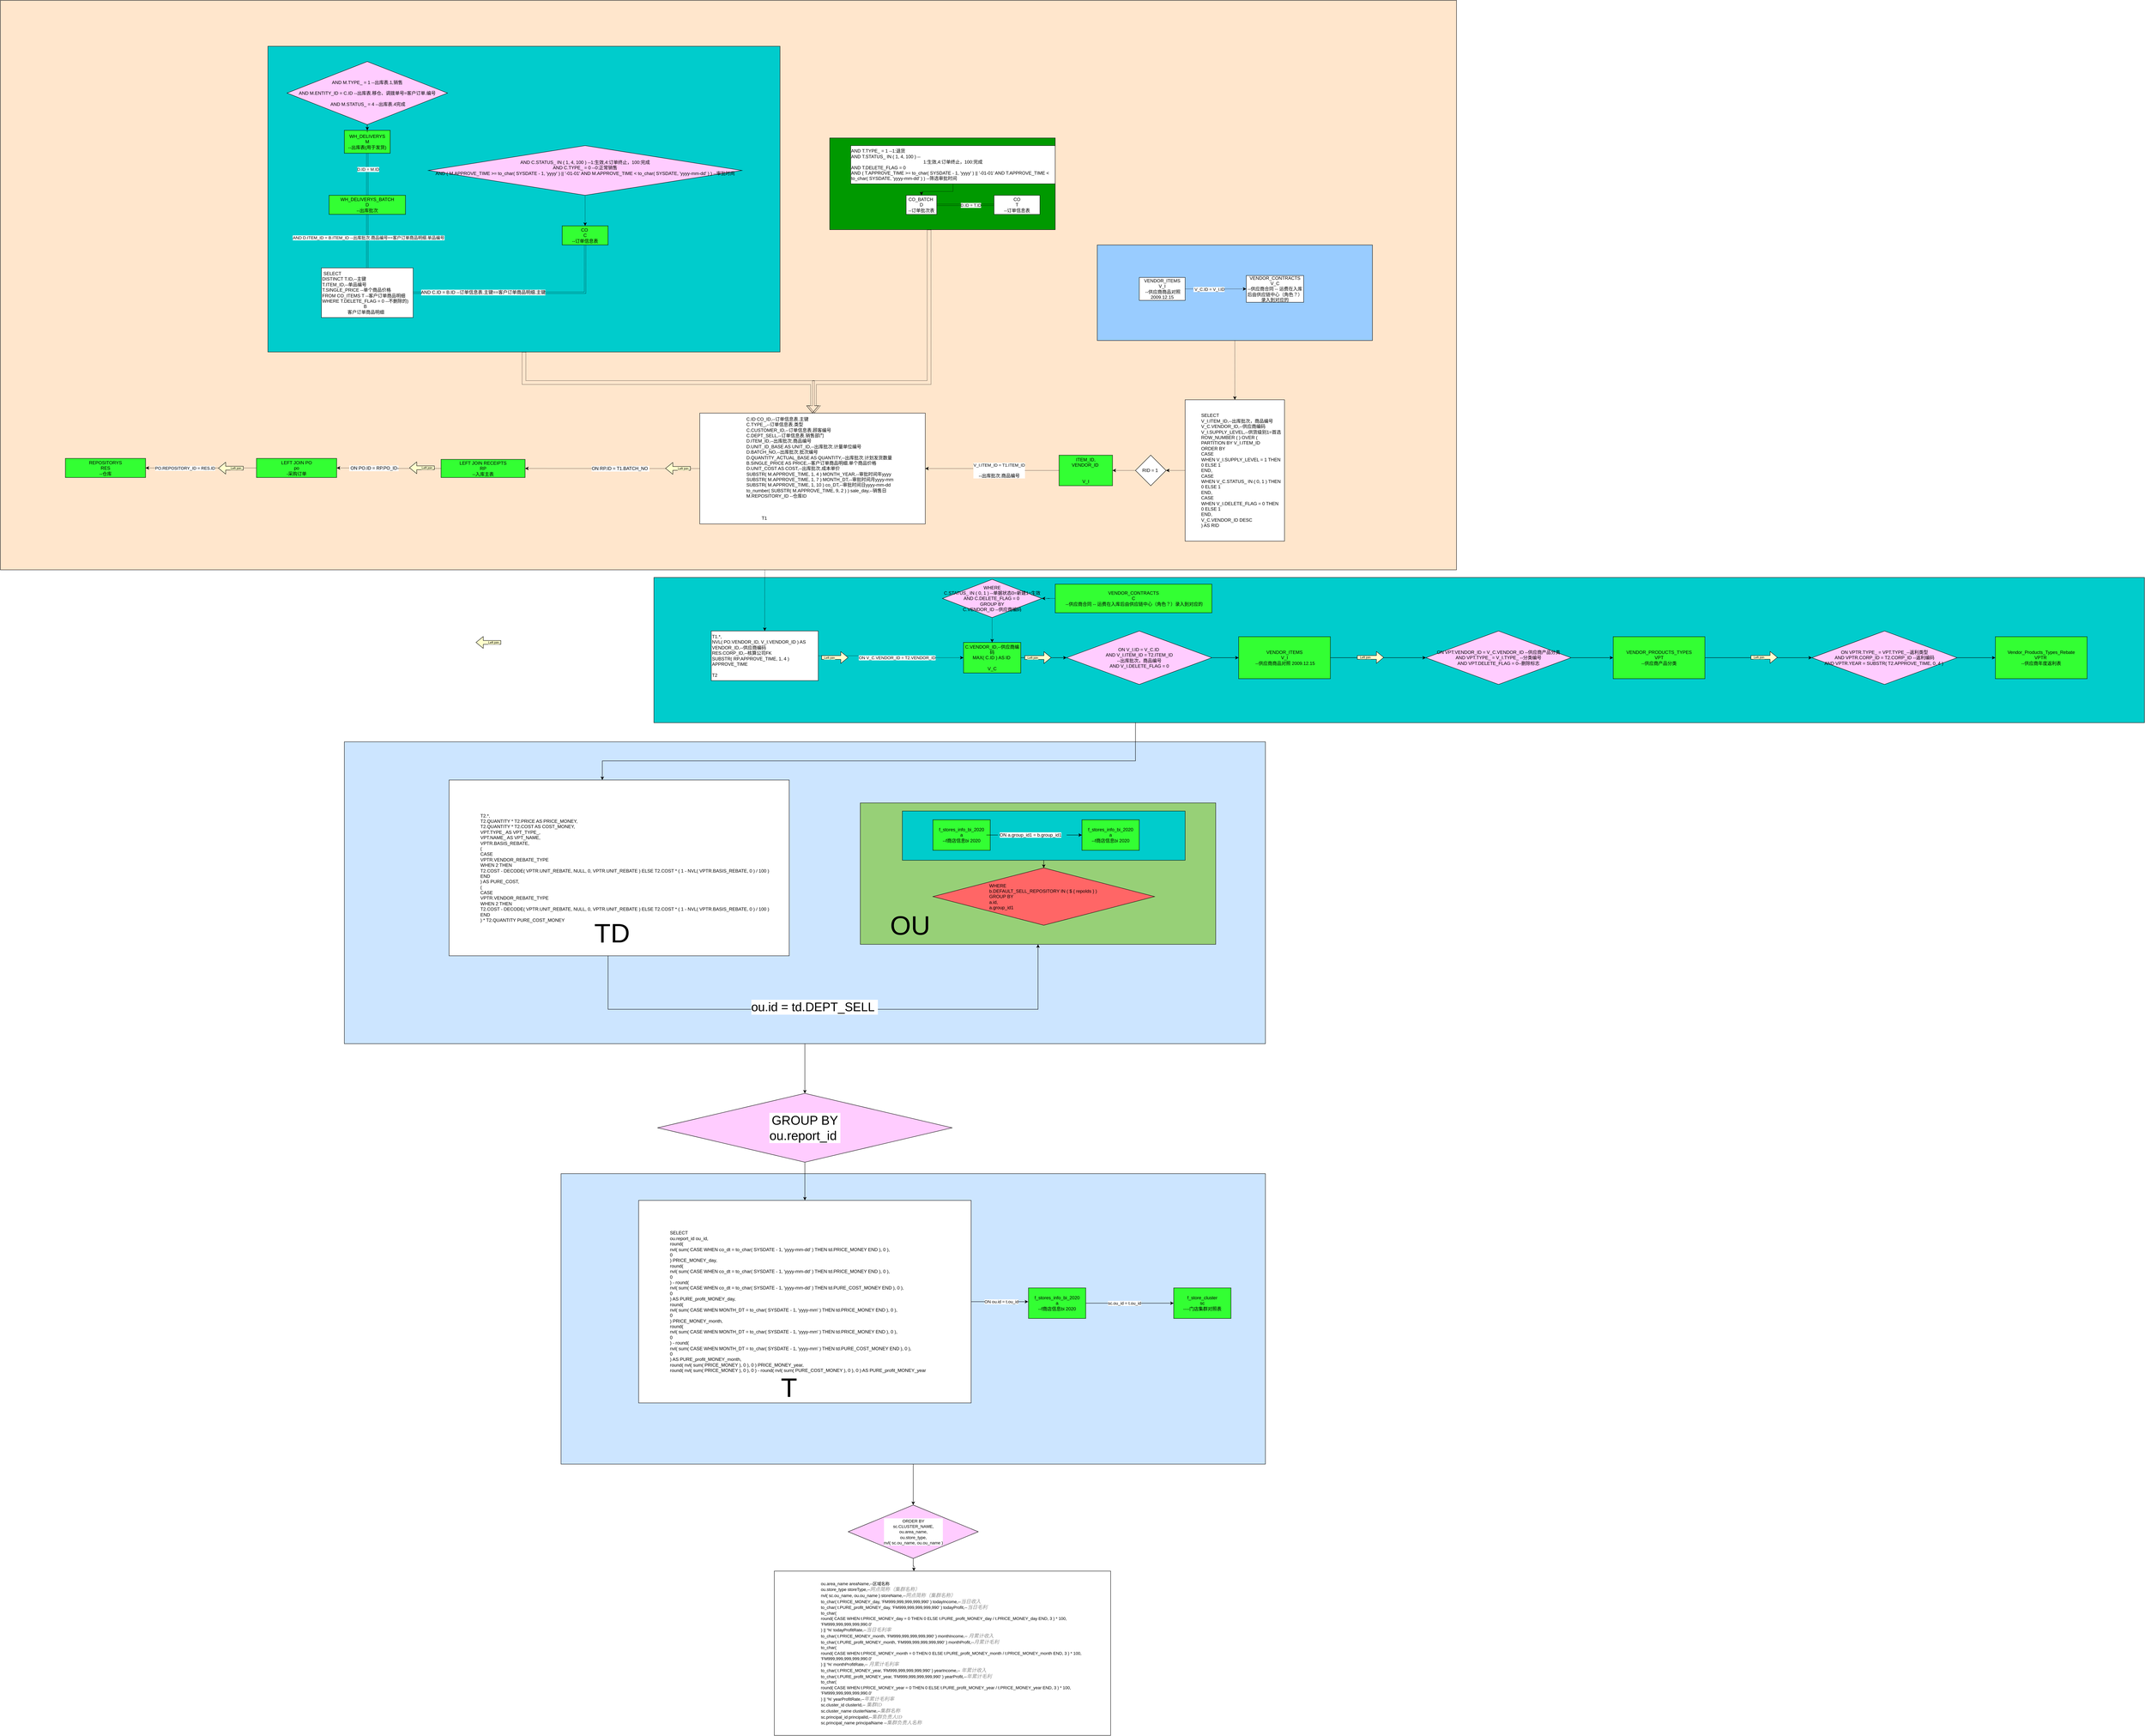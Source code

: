 <mxfile version="20.2.4" type="github">
  <diagram id="e685q4iBt2poqx3Ax8Bi" name="第 1 页">
    <mxGraphModel dx="2249" dy="1931" grid="1" gridSize="10" guides="1" tooltips="1" connect="1" arrows="1" fold="1" page="1" pageScale="1" pageWidth="827" pageHeight="1169" math="0" shadow="0">
      <root>
        <mxCell id="0" />
        <mxCell id="1" parent="0" />
        <mxCell id="i3PDp7YJnPM0RY5VU06C-76" style="edgeStyle=orthogonalEdgeStyle;rounded=0;orthogonalLoop=1;jettySize=auto;html=1;entryX=0.5;entryY=0;entryDx=0;entryDy=0;fontSize=11;" edge="1" parent="1" source="i3PDp7YJnPM0RY5VU06C-73" target="i3PDp7YJnPM0RY5VU06C-74">
          <mxGeometry relative="1" as="geometry" />
        </mxCell>
        <mxCell id="i3PDp7YJnPM0RY5VU06C-73" value="" style="rounded=0;whiteSpace=wrap;html=1;labelBackgroundColor=#FFFFFF;fontSize=11;fillColor=#CCE5FF;" vertex="1" parent="1">
          <mxGeometry x="707" y="2640" width="1843" height="760" as="geometry" />
        </mxCell>
        <mxCell id="i3PDp7YJnPM0RY5VU06C-61" style="edgeStyle=orthogonalEdgeStyle;rounded=0;orthogonalLoop=1;jettySize=auto;html=1;entryX=0.5;entryY=0;entryDx=0;entryDy=0;fontSize=33;" edge="1" parent="1" source="i3PDp7YJnPM0RY5VU06C-59" target="i3PDp7YJnPM0RY5VU06C-60">
          <mxGeometry relative="1" as="geometry" />
        </mxCell>
        <mxCell id="i3PDp7YJnPM0RY5VU06C-59" value="" style="rounded=0;whiteSpace=wrap;html=1;labelBackgroundColor=#FFFFFF;fontSize=32;fillColor=#CCE5FF;" vertex="1" parent="1">
          <mxGeometry x="140" y="1510" width="2410" height="790" as="geometry" />
        </mxCell>
        <mxCell id="i3PDp7YJnPM0RY5VU06C-54" value="" style="rounded=0;whiteSpace=wrap;html=1;labelBackgroundColor=#FFFFFF;fontSize=10;fillColor=#97D077;" vertex="1" parent="1">
          <mxGeometry x="1490" y="1670" width="930" height="370" as="geometry" />
        </mxCell>
        <mxCell id="i3PDp7YJnPM0RY5VU06C-53" value="" style="edgeStyle=orthogonalEdgeStyle;rounded=0;orthogonalLoop=1;jettySize=auto;html=1;fontSize=10;" edge="1" parent="1" source="i3PDp7YJnPM0RY5VU06C-48" target="i3PDp7YJnPM0RY5VU06C-40">
          <mxGeometry relative="1" as="geometry" />
        </mxCell>
        <mxCell id="i3PDp7YJnPM0RY5VU06C-48" value="" style="rounded=0;whiteSpace=wrap;html=1;labelBackgroundColor=#FFFFCC;fontSize=8;fillColor=#00CCCC;" vertex="1" parent="1">
          <mxGeometry x="1600" y="1691.25" width="740" height="128.75" as="geometry" />
        </mxCell>
        <mxCell id="i3PDp7YJnPM0RY5VU06C-36" style="edgeStyle=orthogonalEdgeStyle;rounded=0;orthogonalLoop=1;jettySize=auto;html=1;fontSize=70;" edge="1" parent="1" source="i3PDp7YJnPM0RY5VU06C-33" target="i3PDp7YJnPM0RY5VU06C-35">
          <mxGeometry relative="1" as="geometry">
            <Array as="points">
              <mxPoint x="2210" y="1560" />
              <mxPoint x="815" y="1560" />
            </Array>
          </mxGeometry>
        </mxCell>
        <mxCell id="i3PDp7YJnPM0RY5VU06C-33" value="" style="rounded=0;whiteSpace=wrap;html=1;labelBackgroundColor=#FFFFCC;fontSize=8;fillColor=#00CCCC;" vertex="1" parent="1">
          <mxGeometry x="950" y="1080" width="3900" height="380" as="geometry" />
        </mxCell>
        <mxCell id="KX4ZCdjOSbOEscAZlVXC-83" value="&lt;br&gt;" style="rounded=0;whiteSpace=wrap;html=1;fillColor=#FFE6CC;" parent="1" vertex="1">
          <mxGeometry x="-760" y="-430" width="3810" height="1490" as="geometry" />
        </mxCell>
        <mxCell id="KX4ZCdjOSbOEscAZlVXC-85" style="edgeStyle=orthogonalEdgeStyle;rounded=0;orthogonalLoop=1;jettySize=auto;html=1;dashed=1;dashPattern=1 1;" parent="1" source="KX4ZCdjOSbOEscAZlVXC-83" target="KX4ZCdjOSbOEscAZlVXC-84" edge="1">
          <mxGeometry relative="1" as="geometry">
            <Array as="points">
              <mxPoint x="1240" y="1110" />
              <mxPoint x="1240" y="1110" />
            </Array>
          </mxGeometry>
        </mxCell>
        <mxCell id="KX4ZCdjOSbOEscAZlVXC-69" style="edgeStyle=orthogonalEdgeStyle;rounded=0;orthogonalLoop=1;jettySize=auto;html=1;dashed=1;dashPattern=1 1;" parent="1" source="KX4ZCdjOSbOEscAZlVXC-68" target="KX4ZCdjOSbOEscAZlVXC-67" edge="1">
          <mxGeometry relative="1" as="geometry" />
        </mxCell>
        <mxCell id="KX4ZCdjOSbOEscAZlVXC-68" value="" style="rounded=0;whiteSpace=wrap;html=1;fillColor=#99CCFF;" parent="1" vertex="1">
          <mxGeometry x="2110" y="210" width="720" height="250" as="geometry" />
        </mxCell>
        <mxCell id="KX4ZCdjOSbOEscAZlVXC-30" style="edgeStyle=orthogonalEdgeStyle;shape=flexArrow;rounded=0;orthogonalLoop=1;jettySize=auto;html=1;entryX=0.5;entryY=0;entryDx=0;entryDy=0;dashed=1;dashPattern=1 1;" parent="1" source="KX4ZCdjOSbOEscAZlVXC-28" target="KX4ZCdjOSbOEscAZlVXC-29" edge="1">
          <mxGeometry relative="1" as="geometry" />
        </mxCell>
        <mxCell id="KX4ZCdjOSbOEscAZlVXC-28" value="" style="rounded=0;whiteSpace=wrap;html=1;fillColor=#00CCCC;" parent="1" vertex="1">
          <mxGeometry x="-60" y="-310" width="1340" height="800" as="geometry" />
        </mxCell>
        <mxCell id="KX4ZCdjOSbOEscAZlVXC-6" style="edgeStyle=orthogonalEdgeStyle;rounded=0;orthogonalLoop=1;jettySize=auto;html=1;exitX=1;exitY=0.5;exitDx=0;exitDy=0;strokeColor=none;" parent="1" source="KX4ZCdjOSbOEscAZlVXC-1" target="KX4ZCdjOSbOEscAZlVXC-2" edge="1">
          <mxGeometry relative="1" as="geometry" />
        </mxCell>
        <mxCell id="KX4ZCdjOSbOEscAZlVXC-7" style="edgeStyle=orthogonalEdgeStyle;rounded=0;orthogonalLoop=1;jettySize=auto;html=1;exitX=0.5;exitY=0;exitDx=0;exitDy=0;dashed=1;dashPattern=1 1;shape=link;" parent="1" source="KX4ZCdjOSbOEscAZlVXC-1" target="KX4ZCdjOSbOEscAZlVXC-2" edge="1">
          <mxGeometry relative="1" as="geometry" />
        </mxCell>
        <mxCell id="KX4ZCdjOSbOEscAZlVXC-8" value="&lt;span style=&quot;font-size: 11px;&quot;&gt;&lt;span style=&quot;&quot;&gt; &lt;/span&gt;D.ID = M.ID&lt;/span&gt;" style="edgeLabel;html=1;align=center;verticalAlign=middle;resizable=0;points=[];" parent="KX4ZCdjOSbOEscAZlVXC-7" vertex="1" connectable="0">
          <mxGeometry x="0.2" y="-2" relative="1" as="geometry">
            <mxPoint y="-2" as="offset" />
          </mxGeometry>
        </mxCell>
        <mxCell id="KX4ZCdjOSbOEscAZlVXC-23" style="edgeStyle=orthogonalEdgeStyle;rounded=0;orthogonalLoop=1;jettySize=auto;html=1;exitX=0.5;exitY=1;exitDx=0;exitDy=0;dashed=1;dashPattern=1 1;shape=link;" parent="1" source="KX4ZCdjOSbOEscAZlVXC-1" target="KX4ZCdjOSbOEscAZlVXC-5" edge="1">
          <mxGeometry relative="1" as="geometry" />
        </mxCell>
        <mxCell id="KX4ZCdjOSbOEscAZlVXC-24" value="AND D.ITEM_ID = B.ITEM_ID --出库批次.商品编号==客户订单商品明细.单品编号" style="edgeLabel;html=1;align=center;verticalAlign=middle;resizable=0;points=[];" parent="KX4ZCdjOSbOEscAZlVXC-23" vertex="1" connectable="0">
          <mxGeometry x="-0.134" y="3" relative="1" as="geometry">
            <mxPoint as="offset" />
          </mxGeometry>
        </mxCell>
        <mxCell id="KX4ZCdjOSbOEscAZlVXC-1" value="WH_DELIVERYS_BATCH &lt;br&gt;D&lt;br&gt;--出库批次" style="rounded=0;whiteSpace=wrap;html=1;fillColor=#33FF33;" parent="1" vertex="1">
          <mxGeometry x="100" y="80" width="200" height="50" as="geometry" />
        </mxCell>
        <mxCell id="KX4ZCdjOSbOEscAZlVXC-2" value="WH_DELIVERYS&lt;br&gt;M&lt;br&gt;--出库表(用于发货)" style="rounded=0;whiteSpace=wrap;html=1;fillColor=#33FF33;" parent="1" vertex="1">
          <mxGeometry x="140" y="-90" width="120" height="60" as="geometry" />
        </mxCell>
        <mxCell id="KX4ZCdjOSbOEscAZlVXC-3" value="CO&amp;nbsp;&lt;br&gt;C&lt;br&gt;--订单信息表" style="rounded=0;whiteSpace=wrap;html=1;fillColor=#33FF33;" parent="1" vertex="1">
          <mxGeometry x="710" y="160" width="120" height="50" as="geometry" />
        </mxCell>
        <mxCell id="KX4ZCdjOSbOEscAZlVXC-25" style="edgeStyle=orthogonalEdgeStyle;shape=link;rounded=0;orthogonalLoop=1;jettySize=auto;html=1;entryX=0.5;entryY=1;entryDx=0;entryDy=0;dashed=1;dashPattern=1 1;" parent="1" source="KX4ZCdjOSbOEscAZlVXC-5" target="KX4ZCdjOSbOEscAZlVXC-3" edge="1">
          <mxGeometry relative="1" as="geometry" />
        </mxCell>
        <mxCell id="KX4ZCdjOSbOEscAZlVXC-26" value="&lt;span style=&quot;font-size: 12px; text-align: left; background-color: rgb(248, 249, 250);&quot;&gt;AND C.ID = B.ID --订单信息表.主键==客户订单商品明细.主键&lt;/span&gt;" style="edgeLabel;html=1;align=center;verticalAlign=middle;resizable=0;points=[];" parent="KX4ZCdjOSbOEscAZlVXC-25" vertex="1" connectable="0">
          <mxGeometry x="-0.365" y="1" relative="1" as="geometry">
            <mxPoint as="offset" />
          </mxGeometry>
        </mxCell>
        <mxCell id="KX4ZCdjOSbOEscAZlVXC-5" value="&lt;div&gt;&amp;nbsp;SELECT&lt;/div&gt;&lt;div&gt;&lt;span style=&quot;&quot;&gt; &lt;/span&gt; DISTINCT T.ID,--主键&lt;/div&gt;&lt;div&gt;&lt;span style=&quot;&quot;&gt;  &lt;/span&gt;T.ITEM_ID,--单品编号&lt;/div&gt;&lt;div&gt;&lt;span style=&quot;&quot;&gt;  &lt;/span&gt; T.SINGLE_PRICE --单个商品价格&lt;/div&gt;&lt;div&gt;&lt;span style=&quot;&quot;&gt;  &lt;/span&gt; FROM CO_ITEMS T --客户订单商品明细&lt;/div&gt;&lt;div&gt;&lt;span style=&quot;&quot;&gt; &lt;/span&gt;WHERE T.DELETE_FLAG = 0 --不删除的&lt;span style=&quot;background-color: initial;&quot;&gt;)&amp;nbsp;&lt;/span&gt;&lt;/div&gt;&lt;div style=&quot;text-align: center;&quot;&gt;B&amp;nbsp;&lt;br&gt;&lt;/div&gt;&lt;div style=&quot;text-align: center;&quot;&gt;&lt;span style=&quot;text-align: left;&quot;&gt;客户订单商品明细&lt;/span&gt;&lt;br&gt;&lt;/div&gt;" style="rounded=0;whiteSpace=wrap;html=1;align=left;" parent="1" vertex="1">
          <mxGeometry x="80" y="270" width="240" height="130" as="geometry" />
        </mxCell>
        <mxCell id="KX4ZCdjOSbOEscAZlVXC-29" value="&lt;blockquote style=&quot;margin: 0 0 0 40px; border: none; padding: 0px;&quot;&gt;&lt;blockquote style=&quot;margin: 0 0 0 40px; border: none; padding: 0px;&quot;&gt;&lt;blockquote style=&quot;margin: 0 0 0 40px; border: none; padding: 0px;&quot;&gt;&lt;div style=&quot;&quot;&gt;C.ID CO_ID,--订单信息表.主键&lt;/div&gt;&lt;/blockquote&gt;&lt;/blockquote&gt;&lt;blockquote style=&quot;margin: 0 0 0 40px; border: none; padding: 0px;&quot;&gt;&lt;blockquote style=&quot;margin: 0 0 0 40px; border: none; padding: 0px;&quot;&gt;&lt;div style=&quot;&quot;&gt;C.TYPE_,--订单信息表.类型&lt;/div&gt;&lt;/blockquote&gt;&lt;/blockquote&gt;&lt;blockquote style=&quot;margin: 0 0 0 40px; border: none; padding: 0px;&quot;&gt;&lt;blockquote style=&quot;margin: 0 0 0 40px; border: none; padding: 0px;&quot;&gt;&lt;div style=&quot;&quot;&gt;C.CUSTOMER_ID,--订单信息表.顾客编号&lt;/div&gt;&lt;/blockquote&gt;&lt;/blockquote&gt;&lt;blockquote style=&quot;margin: 0 0 0 40px; border: none; padding: 0px;&quot;&gt;&lt;blockquote style=&quot;margin: 0 0 0 40px; border: none; padding: 0px;&quot;&gt;&lt;div style=&quot;&quot;&gt;C.DEPT_SELL,--订单信息表.销售部门&lt;/div&gt;&lt;/blockquote&gt;&lt;/blockquote&gt;&lt;blockquote style=&quot;margin: 0 0 0 40px; border: none; padding: 0px;&quot;&gt;&lt;blockquote style=&quot;margin: 0 0 0 40px; border: none; padding: 0px;&quot;&gt;&lt;div style=&quot;&quot;&gt;D.ITEM_ID,--出库批次.商品编号&lt;/div&gt;&lt;/blockquote&gt;&lt;/blockquote&gt;&lt;blockquote style=&quot;margin: 0 0 0 40px; border: none; padding: 0px;&quot;&gt;&lt;blockquote style=&quot;margin: 0 0 0 40px; border: none; padding: 0px;&quot;&gt;&lt;div style=&quot;&quot;&gt;D.UNIT_ID_BASE AS UNIT_ID,--出库批次.计量单位编号&lt;/div&gt;&lt;/blockquote&gt;&lt;/blockquote&gt;&lt;blockquote style=&quot;margin: 0 0 0 40px; border: none; padding: 0px;&quot;&gt;&lt;blockquote style=&quot;margin: 0 0 0 40px; border: none; padding: 0px;&quot;&gt;&lt;div style=&quot;&quot;&gt;D.BATCH_NO,--出库批次.批次编号&lt;/div&gt;&lt;/blockquote&gt;&lt;/blockquote&gt;&lt;blockquote style=&quot;margin: 0 0 0 40px; border: none; padding: 0px;&quot;&gt;&lt;blockquote style=&quot;margin: 0 0 0 40px; border: none; padding: 0px;&quot;&gt;&lt;div style=&quot;&quot;&gt;D.QUANTITY_ACTUAL_BASE AS QUANTITY,--出库批次.计划发货数量&lt;/div&gt;&lt;/blockquote&gt;&lt;/blockquote&gt;&lt;blockquote style=&quot;margin: 0 0 0 40px; border: none; padding: 0px;&quot;&gt;&lt;blockquote style=&quot;margin: 0 0 0 40px; border: none; padding: 0px;&quot;&gt;&lt;div style=&quot;&quot;&gt;B.SINGLE_PRICE AS PRICE,--客户订单商品明细.单个商品价格&lt;/div&gt;&lt;/blockquote&gt;&lt;/blockquote&gt;&lt;blockquote style=&quot;margin: 0 0 0 40px; border: none; padding: 0px;&quot;&gt;&lt;blockquote style=&quot;margin: 0 0 0 40px; border: none; padding: 0px;&quot;&gt;&lt;div style=&quot;&quot;&gt;D.UNIT_COST AS COST,--出库批次.成本单价&lt;/div&gt;&lt;/blockquote&gt;&lt;/blockquote&gt;&lt;blockquote style=&quot;margin: 0 0 0 40px; border: none; padding: 0px;&quot;&gt;&lt;blockquote style=&quot;margin: 0 0 0 40px; border: none; padding: 0px;&quot;&gt;&lt;div style=&quot;&quot;&gt;SUBSTR( M.APPROVE_TIME, 1, 4 ) MONTH_YEAR,--审批时间年yyyy&lt;/div&gt;&lt;/blockquote&gt;&lt;/blockquote&gt;&lt;blockquote style=&quot;margin: 0 0 0 40px; border: none; padding: 0px;&quot;&gt;&lt;blockquote style=&quot;margin: 0 0 0 40px; border: none; padding: 0px;&quot;&gt;&lt;div style=&quot;&quot;&gt;SUBSTR( M.APPROVE_TIME, 1, 7 ) MONTH_DT,--审批时间月yyyy-mm&lt;/div&gt;&lt;/blockquote&gt;&lt;/blockquote&gt;&lt;blockquote style=&quot;margin: 0 0 0 40px; border: none; padding: 0px;&quot;&gt;&lt;blockquote style=&quot;margin: 0 0 0 40px; border: none; padding: 0px;&quot;&gt;&lt;div style=&quot;&quot;&gt;SUBSTR( M.APPROVE_TIME, 1, 10 ) co_DT,--审批时间日yyyy-mm-dd&lt;/div&gt;&lt;/blockquote&gt;&lt;/blockquote&gt;&lt;blockquote style=&quot;margin: 0 0 0 40px; border: none; padding: 0px;&quot;&gt;&lt;blockquote style=&quot;margin: 0 0 0 40px; border: none; padding: 0px;&quot;&gt;&lt;div style=&quot;&quot;&gt;to_number( SUBSTR( M.APPROVE_TIME, 9, 2 ) ) sale_day,--销售日&lt;/div&gt;&lt;/blockquote&gt;&lt;/blockquote&gt;&lt;blockquote style=&quot;margin: 0 0 0 40px; border: none; padding: 0px;&quot;&gt;&lt;blockquote style=&quot;margin: 0 0 0 40px; border: none; padding: 0px;&quot;&gt;&lt;div style=&quot;&quot;&gt;M.REPOSITORY_ID --仓库ID&lt;/div&gt;&lt;/blockquote&gt;&lt;/blockquote&gt;&lt;blockquote style=&quot;margin: 0 0 0 40px; border: none; padding: 0px;&quot;&gt;&lt;blockquote style=&quot;margin: 0 0 0 40px; border: none; padding: 0px;&quot;&gt;&lt;div style=&quot;&quot;&gt;&lt;br&gt;&lt;/div&gt;&lt;/blockquote&gt;&lt;/blockquote&gt;&lt;blockquote style=&quot;margin: 0 0 0 40px; border: none; padding: 0px;&quot;&gt;&lt;blockquote style=&quot;margin: 0 0 0 40px; border: none; padding: 0px;&quot;&gt;&lt;div style=&quot;&quot;&gt;&lt;br&gt;&lt;/div&gt;&lt;/blockquote&gt;&lt;/blockquote&gt;&lt;blockquote style=&quot;margin: 0 0 0 40px; border: none; padding: 0px;&quot;&gt;&lt;blockquote style=&quot;margin: 0 0 0 40px; border: none; padding: 0px;&quot;&gt;&lt;div style=&quot;&quot;&gt;&lt;br&gt;&lt;/div&gt;&lt;/blockquote&gt;&lt;/blockquote&gt;&lt;blockquote style=&quot;margin: 0 0 0 40px; border: none; padding: 0px;&quot;&gt;&lt;blockquote style=&quot;margin: 0 0 0 40px; border: none; padding: 0px;&quot;&gt;&lt;div style=&quot;&quot;&gt;&lt;span style=&quot;white-space: pre;&quot;&gt; &lt;/span&gt;&lt;span style=&quot;white-space: pre;&quot;&gt; &lt;/span&gt;&lt;span style=&quot;white-space: pre;&quot;&gt; &lt;/span&gt;&lt;span style=&quot;white-space: pre;&quot;&gt; &lt;/span&gt;&lt;span style=&quot;white-space: pre;&quot;&gt; &lt;/span&gt;&lt;span style=&quot;white-space: pre;&quot;&gt; &lt;/span&gt;&lt;span style=&quot;white-space: pre;&quot;&gt; &lt;span style=&quot;white-space: pre;&quot;&gt;	&lt;/span&gt;&lt;span style=&quot;white-space: pre;&quot;&gt;	&lt;/span&gt;&lt;span style=&quot;white-space: pre;&quot;&gt;	&lt;/span&gt;&lt;span style=&quot;white-space: pre;&quot;&gt;	&lt;span style=&quot;white-space: pre;&quot;&gt;	&lt;/span&gt;&lt;/span&gt;&lt;/span&gt;T1&lt;/div&gt;&lt;/blockquote&gt;&lt;/blockquote&gt;&lt;/blockquote&gt;" style="rounded=0;whiteSpace=wrap;html=1;align=left;" parent="1" vertex="1">
          <mxGeometry x="1070" y="650" width="590" height="290" as="geometry" />
        </mxCell>
        <mxCell id="KX4ZCdjOSbOEscAZlVXC-82" style="edgeStyle=orthogonalEdgeStyle;rounded=0;orthogonalLoop=1;jettySize=auto;html=1;dashed=1;dashPattern=1 1;shape=flexArrow;" parent="1" source="KX4ZCdjOSbOEscAZlVXC-31" edge="1">
          <mxGeometry relative="1" as="geometry">
            <mxPoint x="1370" y="650" as="targetPoint" />
            <Array as="points">
              <mxPoint x="1670" y="570" />
              <mxPoint x="1370" y="570" />
            </Array>
          </mxGeometry>
        </mxCell>
        <mxCell id="KX4ZCdjOSbOEscAZlVXC-31" value="" style="rounded=0;whiteSpace=wrap;html=1;fillColor=#009900;" parent="1" vertex="1">
          <mxGeometry x="1410" y="-70" width="590" height="240" as="geometry" />
        </mxCell>
        <mxCell id="KX4ZCdjOSbOEscAZlVXC-36" style="edgeStyle=orthogonalEdgeStyle;rounded=0;orthogonalLoop=1;jettySize=auto;html=1;exitX=1;exitY=0.5;exitDx=0;exitDy=0;entryX=0;entryY=0.5;entryDx=0;entryDy=0;dashed=1;dashPattern=1 1;shape=link;" parent="1" source="KX4ZCdjOSbOEscAZlVXC-32" target="KX4ZCdjOSbOEscAZlVXC-33" edge="1">
          <mxGeometry relative="1" as="geometry" />
        </mxCell>
        <mxCell id="KX4ZCdjOSbOEscAZlVXC-37" value="D.ID = T.ID" style="edgeLabel;html=1;align=center;verticalAlign=middle;resizable=0;points=[];" parent="KX4ZCdjOSbOEscAZlVXC-36" vertex="1" connectable="0">
          <mxGeometry x="0.184" y="-1" relative="1" as="geometry">
            <mxPoint as="offset" />
          </mxGeometry>
        </mxCell>
        <mxCell id="KX4ZCdjOSbOEscAZlVXC-32" value="&lt;span style=&quot;&quot;&gt;    &lt;/span&gt;CO_BATCH&amp;nbsp;&lt;br&gt;D &lt;br&gt;--订单批次表" style="rounded=0;whiteSpace=wrap;html=1;" parent="1" vertex="1">
          <mxGeometry x="1610" y="80" width="80" height="50" as="geometry" />
        </mxCell>
        <mxCell id="KX4ZCdjOSbOEscAZlVXC-33" value="CO &lt;br&gt;T &lt;br&gt;--订单信息表" style="rounded=0;whiteSpace=wrap;html=1;" parent="1" vertex="1">
          <mxGeometry x="1840" y="80" width="120" height="50" as="geometry" />
        </mxCell>
        <mxCell id="KX4ZCdjOSbOEscAZlVXC-39" value="" style="edgeStyle=orthogonalEdgeStyle;rounded=0;orthogonalLoop=1;jettySize=auto;html=1;dashed=1;dashPattern=1 1;" parent="1" source="KX4ZCdjOSbOEscAZlVXC-38" target="KX4ZCdjOSbOEscAZlVXC-32" edge="1">
          <mxGeometry relative="1" as="geometry" />
        </mxCell>
        <mxCell id="KX4ZCdjOSbOEscAZlVXC-38" value="&lt;div style=&quot;text-align: left;&quot;&gt;&lt;span style=&quot;&quot;&gt;      &lt;/span&gt;AND T.TYPE_ = 1 --1:退货&lt;/div&gt;&lt;div style=&quot;text-align: left;&quot;&gt;&lt;span style=&quot;&quot;&gt;      &lt;/span&gt;AND T.STATUS_ IN ( 1, 4, 100 ) --&lt;/div&gt;1:生效,4:订单终止，100:完成&lt;div style=&quot;text-align: left;&quot;&gt;&lt;span style=&quot;background-color: initial;&quot;&gt;AND T.DELETE_FLAG = 0&amp;nbsp;&lt;/span&gt;&lt;/div&gt;&lt;div style=&quot;text-align: left;&quot;&gt;&lt;span style=&quot;&quot;&gt;      &lt;/span&gt;AND ( T.APPROVE_TIME &amp;gt;= to_char( SYSDATE - 1, &#39;yyyy&#39; ) || &#39;-01-01&#39; AND T.APPROVE_TIME &amp;lt; to_char( SYSDATE, &#39;yyyy-mm-dd&#39; ) ) --筛选审批时间&lt;/div&gt;" style="rounded=0;whiteSpace=wrap;html=1;fillColor=#FFFFFF;" parent="1" vertex="1">
          <mxGeometry x="1465" y="-50" width="535" height="100" as="geometry" />
        </mxCell>
        <mxCell id="KX4ZCdjOSbOEscAZlVXC-45" value="" style="edgeStyle=orthogonalEdgeStyle;rounded=0;orthogonalLoop=1;jettySize=auto;html=1;dashed=1;dashPattern=1 1;" parent="1" source="KX4ZCdjOSbOEscAZlVXC-43" target="KX4ZCdjOSbOEscAZlVXC-2" edge="1">
          <mxGeometry relative="1" as="geometry" />
        </mxCell>
        <mxCell id="KX4ZCdjOSbOEscAZlVXC-43" value="AND M.TYPE_ = 1 --出库表.1,销售&lt;br&gt;&lt;br&gt;AND M.ENTITY_ID = C.ID --出库表.移仓、调拨单号=客户订单.编号&lt;br&gt;&lt;br&gt;&amp;nbsp;AND M.STATUS_ = 4 --出库表.4完成" style="rhombus;whiteSpace=wrap;html=1;fillColor=#FFCCFF;" parent="1" vertex="1">
          <mxGeometry x="-10" y="-270" width="420" height="165" as="geometry" />
        </mxCell>
        <mxCell id="KX4ZCdjOSbOEscAZlVXC-47" style="edgeStyle=orthogonalEdgeStyle;rounded=0;orthogonalLoop=1;jettySize=auto;html=1;exitX=0.5;exitY=1;exitDx=0;exitDy=0;dashed=1;dashPattern=1 1;" parent="1" source="KX4ZCdjOSbOEscAZlVXC-46" target="KX4ZCdjOSbOEscAZlVXC-3" edge="1">
          <mxGeometry relative="1" as="geometry" />
        </mxCell>
        <mxCell id="KX4ZCdjOSbOEscAZlVXC-46" value="&lt;div&gt;AND C.STATUS_ IN ( 1, 4, 100 ) --1:生效,4:订单终止，100:完成&lt;/div&gt;&lt;div&gt;AND C.TYPE_ = 0 --0:正常销售&lt;/div&gt;&lt;div&gt;AND ( M.APPROVE_TIME &amp;gt;= to_char( SYSDATE - 1, &#39;yyyy&#39; ) || &#39;-01-01&#39; AND M.APPROVE_TIME &amp;lt; to_char( SYSDATE, &#39;yyyy-mm-dd&#39; ) ) --审批时间&lt;/div&gt;&lt;div&gt;&lt;br style=&quot;text-align: left;&quot;&gt;&lt;/div&gt;" style="rhombus;whiteSpace=wrap;html=1;fillColor=#FFCCFF;" parent="1" vertex="1">
          <mxGeometry x="360" y="-50" width="820" height="130" as="geometry" />
        </mxCell>
        <mxCell id="KX4ZCdjOSbOEscAZlVXC-60" style="edgeStyle=orthogonalEdgeStyle;rounded=0;orthogonalLoop=1;jettySize=auto;html=1;dashed=1;dashPattern=1 1;entryX=1;entryY=0.5;entryDx=0;entryDy=0;" parent="1" source="KX4ZCdjOSbOEscAZlVXC-29" target="KX4ZCdjOSbOEscAZlVXC-48" edge="1">
          <mxGeometry relative="1" as="geometry" />
        </mxCell>
        <mxCell id="KX4ZCdjOSbOEscAZlVXC-61" value="&lt;span style=&quot;font-size: 12px; background-color: rgb(248, 249, 250);&quot;&gt;ON RP.ID = T1.BATCH_NO&lt;/span&gt;&lt;span style=&quot;font-size: 12px;&quot;&gt;&amp;nbsp;&lt;/span&gt;" style="edgeLabel;html=1;align=center;verticalAlign=middle;resizable=0;points=[];" parent="KX4ZCdjOSbOEscAZlVXC-60" vertex="1" connectable="0">
          <mxGeometry x="-0.089" relative="1" as="geometry">
            <mxPoint as="offset" />
          </mxGeometry>
        </mxCell>
        <mxCell id="KX4ZCdjOSbOEscAZlVXC-48" value="&lt;span style=&quot;&quot;&gt; &lt;/span&gt;LEFT JOIN RECEIPTS &lt;br&gt;RP &lt;br&gt;--入库主表" style="rounded=0;whiteSpace=wrap;html=1;fillColor=#33FF33;" parent="1" vertex="1">
          <mxGeometry x="393" y="771" width="220" height="47.5" as="geometry" />
        </mxCell>
        <mxCell id="KX4ZCdjOSbOEscAZlVXC-58" value="" style="edgeStyle=orthogonalEdgeStyle;rounded=0;orthogonalLoop=1;jettySize=auto;html=1;dashed=1;dashPattern=1 1;" parent="1" source="KX4ZCdjOSbOEscAZlVXC-48" target="KX4ZCdjOSbOEscAZlVXC-50" edge="1">
          <mxGeometry relative="1" as="geometry" />
        </mxCell>
        <mxCell id="KX4ZCdjOSbOEscAZlVXC-59" value="&lt;span style=&quot;font-size: 12px;&quot;&gt;&amp;nbsp;&lt;/span&gt;&lt;span style=&quot;font-size: 12px; background-color: rgb(248, 249, 250);&quot;&gt;ON PO.ID = RP.PO_ID-&lt;br&gt;&lt;/span&gt;" style="edgeLabel;html=1;align=center;verticalAlign=middle;resizable=0;points=[];" parent="KX4ZCdjOSbOEscAZlVXC-58" vertex="1" connectable="0">
          <mxGeometry x="0.152" relative="1" as="geometry">
            <mxPoint x="-20" as="offset" />
          </mxGeometry>
        </mxCell>
        <mxCell id="KX4ZCdjOSbOEscAZlVXC-50" value="LEFT JOIN PO &lt;br&gt;po&lt;br&gt;-采购订单" style="rounded=0;whiteSpace=wrap;html=1;fillColor=#33FF33;" parent="1" vertex="1">
          <mxGeometry x="-90" y="768.5" width="210" height="50" as="geometry" />
        </mxCell>
        <mxCell id="KX4ZCdjOSbOEscAZlVXC-65" style="edgeStyle=orthogonalEdgeStyle;rounded=0;orthogonalLoop=1;jettySize=auto;html=1;exitX=1;exitY=0.5;exitDx=0;exitDy=0;entryX=0;entryY=0.5;entryDx=0;entryDy=0;dashed=1;dashPattern=1 1;" parent="1" source="KX4ZCdjOSbOEscAZlVXC-63" target="KX4ZCdjOSbOEscAZlVXC-64" edge="1">
          <mxGeometry relative="1" as="geometry" />
        </mxCell>
        <mxCell id="KX4ZCdjOSbOEscAZlVXC-66" value="&amp;nbsp;V_C.ID = V_I.ID" style="edgeLabel;html=1;align=center;verticalAlign=middle;resizable=0;points=[];" parent="KX4ZCdjOSbOEscAZlVXC-65" vertex="1" connectable="0">
          <mxGeometry x="-0.23" y="-1" relative="1" as="geometry">
            <mxPoint as="offset" />
          </mxGeometry>
        </mxCell>
        <mxCell id="KX4ZCdjOSbOEscAZlVXC-63" value="&lt;span style=&quot;&quot;&gt; &lt;/span&gt;VENDOR_ITEMS &lt;br&gt;V_I&lt;br&gt;&amp;nbsp;--供应商商品对照 2009.12.15" style="rounded=0;whiteSpace=wrap;html=1;fillColor=#FFFFFF;" parent="1" vertex="1">
          <mxGeometry x="2220" y="295" width="120" height="60" as="geometry" />
        </mxCell>
        <mxCell id="KX4ZCdjOSbOEscAZlVXC-64" value="VENDOR_CONTRACTS V_C&lt;br&gt;--供应商合同 -- 运费在入库后由供应链中心（角色？）录入到对应的" style="rounded=0;whiteSpace=wrap;html=1;fillColor=#FFFFFF;" parent="1" vertex="1">
          <mxGeometry x="2500" y="290" width="150" height="70" as="geometry" />
        </mxCell>
        <mxCell id="KX4ZCdjOSbOEscAZlVXC-77" style="edgeStyle=orthogonalEdgeStyle;rounded=0;orthogonalLoop=1;jettySize=auto;html=1;entryX=1;entryY=0.5;entryDx=0;entryDy=0;dashed=1;dashPattern=1 1;" parent="1" source="KX4ZCdjOSbOEscAZlVXC-67" target="KX4ZCdjOSbOEscAZlVXC-73" edge="1">
          <mxGeometry relative="1" as="geometry" />
        </mxCell>
        <mxCell id="KX4ZCdjOSbOEscAZlVXC-67" value="&lt;blockquote style=&quot;margin: 0 0 0 40px; border: none; padding: 0px;&quot;&gt;&lt;div&gt;SELECT&lt;/div&gt;&lt;div&gt;V_I.ITEM_ID,--出库批次，商品编号&lt;/div&gt;&lt;div&gt;V_C.VENDOR_ID,--供应商编码&lt;/div&gt;&lt;div&gt;V_I.SUPPLY_LEVEL,--供货级别1=首选&lt;/div&gt;&lt;div&gt;ROW_NUMBER ( ) OVER (&lt;/div&gt;&lt;div&gt;PARTITION BY V_I.ITEM_ID&amp;nbsp;&lt;/div&gt;&lt;div&gt;ORDER BY&lt;/div&gt;&lt;div&gt;CASE&lt;/div&gt;&lt;div&gt;WHEN V_I.SUPPLY_LEVEL = 1 THEN&lt;/div&gt;&lt;div&gt;0 ELSE 1&amp;nbsp;&lt;/div&gt;&lt;div&gt;END,&lt;/div&gt;&lt;div&gt;CASE&lt;/div&gt;&lt;div&gt;WHEN V_C.STATUS_ IN ( 0, 1 ) THEN&lt;/div&gt;&lt;div&gt;0 ELSE 1&amp;nbsp;&lt;/div&gt;&lt;div&gt;END,&lt;/div&gt;&lt;div&gt;CASE&lt;/div&gt;&lt;div&gt;WHEN V_I.DELETE_FLAG = 0 THEN&lt;/div&gt;&lt;div&gt;0 ELSE 1&amp;nbsp;&lt;/div&gt;&lt;div&gt;END,&lt;/div&gt;&lt;div&gt;V_C.VENDOR_ID DESC&amp;nbsp;&lt;/div&gt;&lt;div&gt;) AS RID&amp;nbsp;&lt;/div&gt;&lt;/blockquote&gt;&lt;div&gt;&lt;span style=&quot;&quot;&gt;         &lt;/span&gt;&lt;/div&gt;&lt;div&gt;&lt;span style=&quot;&quot;&gt;         &lt;/span&gt;&lt;/div&gt;&lt;div&gt;&lt;span style=&quot;&quot;&gt;         &lt;/span&gt;&lt;/div&gt;" style="rounded=0;whiteSpace=wrap;html=1;fillColor=default;align=left;" parent="1" vertex="1">
          <mxGeometry x="2340" y="615" width="260" height="370" as="geometry" />
        </mxCell>
        <mxCell id="KX4ZCdjOSbOEscAZlVXC-79" style="edgeStyle=orthogonalEdgeStyle;rounded=0;orthogonalLoop=1;jettySize=auto;html=1;dashed=1;dashPattern=1 1;" parent="1" source="KX4ZCdjOSbOEscAZlVXC-71" target="KX4ZCdjOSbOEscAZlVXC-29" edge="1">
          <mxGeometry relative="1" as="geometry" />
        </mxCell>
        <mxCell id="KX4ZCdjOSbOEscAZlVXC-80" value="V_I.ITEM_ID = T1.ITEM_ID&lt;br&gt;&lt;br&gt;&lt;span style=&quot;font-size: 12px; text-align: left; background-color: rgb(248, 249, 250);&quot;&gt;--出库批次.商品编号&lt;/span&gt;" style="edgeLabel;html=1;align=center;verticalAlign=middle;resizable=0;points=[];" parent="KX4ZCdjOSbOEscAZlVXC-79" vertex="1" connectable="0">
          <mxGeometry x="-0.108" relative="1" as="geometry">
            <mxPoint x="1" as="offset" />
          </mxGeometry>
        </mxCell>
        <mxCell id="KX4ZCdjOSbOEscAZlVXC-71" value="&lt;div&gt;&lt;span style=&quot;&quot;&gt; &lt;/span&gt;ITEM_ID,&lt;/div&gt;&lt;div&gt;&lt;span style=&quot;&quot;&gt;      &lt;/span&gt;VENDOR_ID&amp;nbsp;&lt;/div&gt;&lt;div&gt;&lt;br&gt;&lt;/div&gt;&lt;div&gt;&lt;br&gt;&lt;/div&gt;&lt;div&gt;V_I&lt;br&gt;&lt;/div&gt;" style="rounded=0;whiteSpace=wrap;html=1;fillColor=#33FF33;" parent="1" vertex="1">
          <mxGeometry x="2010" y="760" width="140" height="80" as="geometry" />
        </mxCell>
        <mxCell id="KX4ZCdjOSbOEscAZlVXC-78" value="" style="edgeStyle=orthogonalEdgeStyle;rounded=0;orthogonalLoop=1;jettySize=auto;html=1;dashed=1;dashPattern=1 1;" parent="1" source="KX4ZCdjOSbOEscAZlVXC-73" target="KX4ZCdjOSbOEscAZlVXC-71" edge="1">
          <mxGeometry relative="1" as="geometry" />
        </mxCell>
        <mxCell id="KX4ZCdjOSbOEscAZlVXC-73" value="&lt;span style=&quot;&quot;&gt; &lt;/span&gt;RID = 1&amp;nbsp;" style="rhombus;whiteSpace=wrap;html=1;fillColor=#FFFFFF;rounded=0;" parent="1" vertex="1">
          <mxGeometry x="2210" y="760" width="80" height="80" as="geometry" />
        </mxCell>
        <mxCell id="KX4ZCdjOSbOEscAZlVXC-84" value="&lt;div&gt;&lt;span style=&quot;&quot;&gt;   &lt;/span&gt;T1.*,&lt;/div&gt;&lt;div&gt;&lt;span style=&quot;&quot;&gt;     &lt;/span&gt;NVL( PO.VENDOR_ID, V_I.VENDOR_ID ) AS VENDOR_ID,--供应商编码&lt;/div&gt;&lt;div&gt;&lt;span style=&quot;&quot;&gt;     &lt;/span&gt;RES.CORP_ID,--核算公司FK&lt;/div&gt;&lt;div&gt;&lt;span style=&quot;&quot;&gt;     &lt;/span&gt;SUBSTR( RP.APPROVE_TIME, 1, 4 ) APPROVE_TIME&amp;nbsp;&lt;/div&gt;&lt;div&gt;&lt;br&gt;&lt;/div&gt;&lt;div&gt;&lt;span style=&quot;&quot;&gt;&lt;span style=&quot;&quot;&gt;	&lt;/span&gt;&lt;span style=&quot;&quot;&gt;	&lt;/span&gt;&lt;span style=&quot;&quot;&gt;	&lt;/span&gt;&lt;span style=&quot;&quot;&gt;	&lt;/span&gt; &lt;/span&gt;&lt;span style=&quot;&quot;&gt; &lt;/span&gt;&lt;span style=&quot;&quot;&gt; &lt;/span&gt;&lt;span style=&quot;&quot;&gt; &lt;/span&gt;&lt;span style=&quot;&quot;&gt; &lt;/span&gt;T2&lt;/div&gt;" style="rounded=0;whiteSpace=wrap;html=1;fillColor=default;align=left;" parent="1" vertex="1">
          <mxGeometry x="1100" y="1220" width="280" height="130" as="geometry" />
        </mxCell>
        <mxCell id="KX4ZCdjOSbOEscAZlVXC-88" style="edgeStyle=orthogonalEdgeStyle;rounded=0;orthogonalLoop=1;jettySize=auto;html=1;entryX=1;entryY=0.5;entryDx=0;entryDy=0;dashed=1;dashPattern=1 1;" parent="1" source="KX4ZCdjOSbOEscAZlVXC-86" target="KX4ZCdjOSbOEscAZlVXC-87" edge="1">
          <mxGeometry relative="1" as="geometry" />
        </mxCell>
        <mxCell id="KX4ZCdjOSbOEscAZlVXC-86" value="VENDOR_CONTRACTS &lt;br&gt;C&lt;br&gt;&amp;nbsp;--供应商合同 -- 运费在入库后由供应链中心（角色？）录入到对应的" style="rounded=0;whiteSpace=wrap;html=1;fillColor=#33FF33;align=center;" parent="1" vertex="1">
          <mxGeometry x="2000" y="1097.5" width="410" height="75" as="geometry" />
        </mxCell>
        <mxCell id="KX4ZCdjOSbOEscAZlVXC-90" style="edgeStyle=orthogonalEdgeStyle;rounded=0;orthogonalLoop=1;jettySize=auto;html=1;dashed=1;dashPattern=1 1;" parent="1" source="KX4ZCdjOSbOEscAZlVXC-87" target="KX4ZCdjOSbOEscAZlVXC-89" edge="1">
          <mxGeometry relative="1" as="geometry" />
        </mxCell>
        <mxCell id="KX4ZCdjOSbOEscAZlVXC-87" value="&lt;div&gt;&lt;span style=&quot;&quot;&gt;  &lt;/span&gt;WHERE&lt;/div&gt;&lt;div&gt;&lt;span style=&quot;&quot;&gt;     &lt;/span&gt;C.STATUS_ IN ( 0, 1 ) --单据状态0=新建1=生效&lt;/div&gt;&lt;div&gt;&lt;span style=&quot;&quot;&gt;     &lt;/span&gt;AND C.DELETE_FLAG = 0&amp;nbsp;&lt;/div&gt;&lt;div&gt;&lt;span style=&quot;&quot;&gt;    &lt;/span&gt;GROUP BY&lt;/div&gt;&lt;div&gt;&lt;span style=&quot;&quot;&gt;     &lt;/span&gt;C.VENDOR_ID --供应商编码&lt;/div&gt;" style="rhombus;whiteSpace=wrap;html=1;fillColor=#FFCCFF;" parent="1" vertex="1">
          <mxGeometry x="1705" y="1085" width="260" height="100" as="geometry" />
        </mxCell>
        <mxCell id="KX4ZCdjOSbOEscAZlVXC-91" style="edgeStyle=orthogonalEdgeStyle;rounded=0;orthogonalLoop=1;jettySize=auto;html=1;dashed=1;dashPattern=1 1;" parent="1" source="KX4ZCdjOSbOEscAZlVXC-84" target="KX4ZCdjOSbOEscAZlVXC-89" edge="1">
          <mxGeometry relative="1" as="geometry" />
        </mxCell>
        <mxCell id="KX4ZCdjOSbOEscAZlVXC-92" value="ON V_C.VENDOR_ID = T2.VENDOR_ID" style="edgeLabel;html=1;align=center;verticalAlign=middle;resizable=0;points=[];" parent="KX4ZCdjOSbOEscAZlVXC-91" vertex="1" connectable="0">
          <mxGeometry x="0.191" y="1" relative="1" as="geometry">
            <mxPoint x="-19" y="1" as="offset" />
          </mxGeometry>
        </mxCell>
        <mxCell id="i3PDp7YJnPM0RY5VU06C-7" style="edgeStyle=orthogonalEdgeStyle;rounded=0;orthogonalLoop=1;jettySize=auto;html=1;exitX=1;exitY=0.5;exitDx=0;exitDy=0;entryX=0;entryY=0.5;entryDx=0;entryDy=0;" edge="1" parent="1" source="KX4ZCdjOSbOEscAZlVXC-89" target="i3PDp7YJnPM0RY5VU06C-6">
          <mxGeometry relative="1" as="geometry" />
        </mxCell>
        <mxCell id="KX4ZCdjOSbOEscAZlVXC-89" value="&lt;div style=&quot;text-align: center;&quot;&gt;&lt;span style=&quot;&quot;&gt; &lt;/span&gt;C.VENDOR_ID,--供应商编码&lt;/div&gt;&lt;div style=&quot;text-align: center;&quot;&gt;&lt;span style=&quot;&quot;&gt;     &lt;/span&gt;MAX( C.ID ) AS ID&amp;nbsp;&lt;/div&gt;&lt;div style=&quot;text-align: center;&quot;&gt;&lt;br&gt;&lt;/div&gt;&lt;div style=&quot;text-align: center;&quot;&gt;V_C&lt;br&gt;&lt;/div&gt;" style="rounded=0;whiteSpace=wrap;html=1;fillColor=#33FF33;align=center;" parent="1" vertex="1">
          <mxGeometry x="1760" y="1250" width="150" height="80" as="geometry" />
        </mxCell>
        <mxCell id="i3PDp7YJnPM0RY5VU06C-23" style="edgeStyle=orthogonalEdgeStyle;rounded=0;orthogonalLoop=1;jettySize=auto;html=1;fontSize=8;" edge="1" parent="1" source="i3PDp7YJnPM0RY5VU06C-2" target="i3PDp7YJnPM0RY5VU06C-21">
          <mxGeometry relative="1" as="geometry" />
        </mxCell>
        <mxCell id="i3PDp7YJnPM0RY5VU06C-2" value="VENDOR_ITEMS &lt;br&gt;V_I&lt;br&gt;&amp;nbsp;--供应商商品对照 2009.12.15" style="rounded=0;whiteSpace=wrap;html=1;fillColor=#33FF33;" vertex="1" parent="1">
          <mxGeometry x="2480" y="1235" width="240" height="110" as="geometry" />
        </mxCell>
        <mxCell id="i3PDp7YJnPM0RY5VU06C-8" style="edgeStyle=orthogonalEdgeStyle;rounded=0;orthogonalLoop=1;jettySize=auto;html=1;entryX=0;entryY=0.5;entryDx=0;entryDy=0;" edge="1" parent="1" source="i3PDp7YJnPM0RY5VU06C-6" target="i3PDp7YJnPM0RY5VU06C-2">
          <mxGeometry relative="1" as="geometry" />
        </mxCell>
        <mxCell id="i3PDp7YJnPM0RY5VU06C-6" value="&lt;div&gt;ON V_I.ID = V_C.ID&amp;nbsp;&lt;/div&gt;&lt;div&gt;&lt;span style=&quot;&quot;&gt;				&lt;/span&gt;&lt;/div&gt;&lt;div&gt;&lt;span style=&quot;&quot;&gt;				&lt;/span&gt;AND V_I.ITEM_ID = T2.ITEM_ID&lt;/div&gt;&lt;span style=&quot;text-align: left;&quot;&gt;--出库批次，商品编号&lt;br&gt;&lt;/span&gt;&lt;div&gt;&lt;span style=&quot;&quot;&gt;				&lt;/span&gt;AND V_I.DELETE_FLAG = 0&lt;/div&gt;" style="rhombus;whiteSpace=wrap;html=1;fillColor=#FFCCFF;" vertex="1" parent="1">
          <mxGeometry x="2030" y="1220" width="380" height="140" as="geometry" />
        </mxCell>
        <mxCell id="i3PDp7YJnPM0RY5VU06C-10" value="" style="shape=flexArrow;endArrow=classic;html=1;rounded=1;fontSize=12;fillColor=#FFFFCC;" edge="1" parent="1">
          <mxGeometry width="50" height="50" relative="1" as="geometry">
            <mxPoint x="1388.5" y="1289.5" as="sourcePoint" />
            <mxPoint x="1458.5" y="1289.5" as="targetPoint" />
          </mxGeometry>
        </mxCell>
        <mxCell id="i3PDp7YJnPM0RY5VU06C-11" value="Left join" style="edgeLabel;html=1;align=center;verticalAlign=middle;resizable=0;points=[];fontSize=8;fillColor=#FFFFCC;strokeColor=default;rounded=1;labelBackgroundColor=#FFFFCC;" vertex="1" connectable="0" parent="i3PDp7YJnPM0RY5VU06C-10">
          <mxGeometry x="0.212" y="-4" relative="1" as="geometry">
            <mxPoint x="-22" y="-4" as="offset" />
          </mxGeometry>
        </mxCell>
        <mxCell id="i3PDp7YJnPM0RY5VU06C-14" value="" style="shape=flexArrow;endArrow=classic;html=1;rounded=1;fontSize=12;fillColor=#FFFFCC;" edge="1" parent="1">
          <mxGeometry width="50" height="50" relative="1" as="geometry">
            <mxPoint x="1920" y="1289.68" as="sourcePoint" />
            <mxPoint x="1990" y="1289.68" as="targetPoint" />
          </mxGeometry>
        </mxCell>
        <mxCell id="i3PDp7YJnPM0RY5VU06C-15" value="Left join" style="edgeLabel;html=1;align=center;verticalAlign=middle;resizable=0;points=[];fontSize=8;fillColor=#FFFFCC;strokeColor=default;rounded=1;labelBackgroundColor=#FFFFCC;" vertex="1" connectable="0" parent="i3PDp7YJnPM0RY5VU06C-14">
          <mxGeometry x="0.212" y="-4" relative="1" as="geometry">
            <mxPoint x="-22" y="-4" as="offset" />
          </mxGeometry>
        </mxCell>
        <mxCell id="i3PDp7YJnPM0RY5VU06C-29" style="edgeStyle=orthogonalEdgeStyle;rounded=0;orthogonalLoop=1;jettySize=auto;html=1;entryX=0;entryY=0.5;entryDx=0;entryDy=0;fontSize=8;" edge="1" parent="1" source="i3PDp7YJnPM0RY5VU06C-20" target="i3PDp7YJnPM0RY5VU06C-28">
          <mxGeometry relative="1" as="geometry" />
        </mxCell>
        <mxCell id="i3PDp7YJnPM0RY5VU06C-20" value="VENDOR_PRODUCTS_TYPES&lt;br&gt;VPT&lt;br&gt;--供应商产品分类" style="rounded=0;whiteSpace=wrap;html=1;fillColor=#33FF33;" vertex="1" parent="1">
          <mxGeometry x="3460" y="1235" width="240" height="110" as="geometry" />
        </mxCell>
        <mxCell id="i3PDp7YJnPM0RY5VU06C-22" value="" style="edgeStyle=orthogonalEdgeStyle;rounded=0;orthogonalLoop=1;jettySize=auto;html=1;fontSize=8;" edge="1" parent="1" source="i3PDp7YJnPM0RY5VU06C-21" target="i3PDp7YJnPM0RY5VU06C-20">
          <mxGeometry relative="1" as="geometry" />
        </mxCell>
        <mxCell id="i3PDp7YJnPM0RY5VU06C-21" value="&lt;div&gt;ON VPT.VENDOR_ID = V_C.VENDOR_ID --供应商产品分类&lt;/div&gt;&lt;div&gt;&lt;span style=&quot;&quot;&gt;				&lt;/span&gt;&lt;/div&gt;&lt;div&gt;&lt;span style=&quot;&quot;&gt;				&lt;/span&gt;AND VPT.TYPE_ = V_I.TYPE_ --分类编号&lt;/div&gt;&lt;div&gt;&lt;span style=&quot;&quot;&gt;				&lt;/span&gt;AND VPT.DELETE_FLAG = 0--删除标志&lt;/div&gt;" style="rhombus;whiteSpace=wrap;html=1;fillColor=#FFCCFF;" vertex="1" parent="1">
          <mxGeometry x="2970" y="1220" width="380" height="140" as="geometry" />
        </mxCell>
        <mxCell id="i3PDp7YJnPM0RY5VU06C-24" value="" style="shape=flexArrow;endArrow=classic;html=1;rounded=1;fontSize=12;fillColor=#FFFFCC;" edge="1" parent="1">
          <mxGeometry width="50" height="50" relative="1" as="geometry">
            <mxPoint x="2790" y="1289.23" as="sourcePoint" />
            <mxPoint x="2860" y="1289.23" as="targetPoint" />
          </mxGeometry>
        </mxCell>
        <mxCell id="i3PDp7YJnPM0RY5VU06C-25" value="Left join" style="edgeLabel;html=1;align=center;verticalAlign=middle;resizable=0;points=[];fontSize=8;fillColor=#FFFFCC;strokeColor=default;rounded=1;labelBackgroundColor=#FFFFCC;" vertex="1" connectable="0" parent="i3PDp7YJnPM0RY5VU06C-24">
          <mxGeometry x="0.212" y="-4" relative="1" as="geometry">
            <mxPoint x="-22" y="-4" as="offset" />
          </mxGeometry>
        </mxCell>
        <mxCell id="i3PDp7YJnPM0RY5VU06C-26" value="Vendor_Products_Types_Rebate &lt;br&gt;VPTR&amp;nbsp;&lt;br&gt;--供应商年度返利表" style="rounded=0;whiteSpace=wrap;html=1;fillColor=#33FF33;" vertex="1" parent="1">
          <mxGeometry x="4460" y="1235" width="240" height="110" as="geometry" />
        </mxCell>
        <mxCell id="i3PDp7YJnPM0RY5VU06C-30" value="" style="edgeStyle=orthogonalEdgeStyle;rounded=0;orthogonalLoop=1;jettySize=auto;html=1;fontSize=8;" edge="1" parent="1" source="i3PDp7YJnPM0RY5VU06C-28" target="i3PDp7YJnPM0RY5VU06C-26">
          <mxGeometry relative="1" as="geometry" />
        </mxCell>
        <mxCell id="i3PDp7YJnPM0RY5VU06C-28" value="ON VPTR.TYPE_ = VPT.TYPE_--返利类型&lt;br&gt;&lt;div&gt;AND VPTR.CORP_ID = T2.CORP_ID --返利编码&lt;/div&gt;&lt;div&gt;&lt;span style=&quot;&quot;&gt;				&lt;/span&gt;AND VPTR.YEAR = SUBSTR( T2.APPROVE_TIME, 0, 4 )&amp;nbsp;&lt;/div&gt;" style="rhombus;whiteSpace=wrap;html=1;fillColor=#FFCCFF;" vertex="1" parent="1">
          <mxGeometry x="3980" y="1220" width="380" height="140" as="geometry" />
        </mxCell>
        <mxCell id="i3PDp7YJnPM0RY5VU06C-31" value="" style="shape=flexArrow;endArrow=classic;html=1;rounded=1;fontSize=12;fillColor=#FFFFCC;" edge="1" parent="1">
          <mxGeometry width="50" height="50" relative="1" as="geometry">
            <mxPoint x="3820" y="1289.09" as="sourcePoint" />
            <mxPoint x="3890" y="1289.09" as="targetPoint" />
          </mxGeometry>
        </mxCell>
        <mxCell id="i3PDp7YJnPM0RY5VU06C-32" value="Left join" style="edgeLabel;html=1;align=center;verticalAlign=middle;resizable=0;points=[];fontSize=8;fillColor=#FFFFCC;strokeColor=default;rounded=1;labelBackgroundColor=#FFFFCC;" vertex="1" connectable="0" parent="i3PDp7YJnPM0RY5VU06C-31">
          <mxGeometry x="0.212" y="-4" relative="1" as="geometry">
            <mxPoint x="-22" y="-4" as="offset" />
          </mxGeometry>
        </mxCell>
        <mxCell id="i3PDp7YJnPM0RY5VU06C-55" style="edgeStyle=orthogonalEdgeStyle;rounded=0;orthogonalLoop=1;jettySize=auto;html=1;entryX=0.5;entryY=1;entryDx=0;entryDy=0;fontSize=10;exitX=0.417;exitY=1.1;exitDx=0;exitDy=0;exitPerimeter=0;" edge="1" parent="1" source="i3PDp7YJnPM0RY5VU06C-34" target="i3PDp7YJnPM0RY5VU06C-54">
          <mxGeometry relative="1" as="geometry">
            <Array as="points">
              <mxPoint x="830" y="2210" />
              <mxPoint x="1955" y="2210" />
            </Array>
          </mxGeometry>
        </mxCell>
        <mxCell id="i3PDp7YJnPM0RY5VU06C-57" value="&lt;font style=&quot;font-size: 32px;&quot;&gt;ou.id = td.DEPT_SELL&amp;nbsp;&lt;/font&gt;" style="edgeLabel;html=1;align=center;verticalAlign=middle;resizable=0;points=[];fontSize=10;" vertex="1" connectable="0" parent="i3PDp7YJnPM0RY5VU06C-55">
          <mxGeometry x="-0.052" y="6" relative="1" as="geometry">
            <mxPoint as="offset" />
          </mxGeometry>
        </mxCell>
        <mxCell id="i3PDp7YJnPM0RY5VU06C-35" value="&lt;blockquote style=&quot;margin: 0 0 0 40px; border: none; padding: 0px;&quot;&gt;&lt;blockquote style=&quot;margin: 0 0 0 40px; border: none; padding: 0px;&quot;&gt;&lt;div&gt;T2.*,&lt;/div&gt;&lt;/blockquote&gt;&lt;blockquote style=&quot;margin: 0 0 0 40px; border: none; padding: 0px;&quot;&gt;&lt;div&gt;T2.QUANTITY * T2.PRICE AS PRICE_MONEY,&lt;/div&gt;&lt;/blockquote&gt;&lt;blockquote style=&quot;margin: 0 0 0 40px; border: none; padding: 0px;&quot;&gt;&lt;div&gt;T2.QUANTITY * T2.COST AS COST_MONEY,&lt;/div&gt;&lt;/blockquote&gt;&lt;blockquote style=&quot;margin: 0 0 0 40px; border: none; padding: 0px;&quot;&gt;&lt;div&gt;VPT.TYPE_ AS VPT_TYPE_,&lt;/div&gt;&lt;/blockquote&gt;&lt;blockquote style=&quot;margin: 0 0 0 40px; border: none; padding: 0px;&quot;&gt;&lt;div&gt;VPT.NAME_ AS VPT_NAME,&lt;/div&gt;&lt;/blockquote&gt;&lt;blockquote style=&quot;margin: 0 0 0 40px; border: none; padding: 0px;&quot;&gt;&lt;div&gt;VPTR.BASIS_REBATE,&lt;/div&gt;&lt;/blockquote&gt;&lt;blockquote style=&quot;margin: 0 0 0 40px; border: none; padding: 0px;&quot;&gt;&lt;div&gt;(&lt;/div&gt;&lt;/blockquote&gt;&lt;blockquote style=&quot;margin: 0 0 0 40px; border: none; padding: 0px;&quot;&gt;&lt;div&gt;CASE&lt;/div&gt;&lt;/blockquote&gt;&lt;blockquote style=&quot;margin: 0 0 0 40px; border: none; padding: 0px;&quot;&gt;&lt;div&gt;VPTR.VENDOR_REBATE_TYPE&amp;nbsp;&lt;/div&gt;&lt;/blockquote&gt;&lt;blockquote style=&quot;margin: 0 0 0 40px; border: none; padding: 0px;&quot;&gt;&lt;div&gt;WHEN 2 THEN&lt;/div&gt;&lt;/blockquote&gt;&lt;blockquote style=&quot;margin: 0 0 0 40px; border: none; padding: 0px;&quot;&gt;&lt;div&gt;T2.COST - DECODE( VPTR.UNIT_REBATE, NULL, 0, VPTR.UNIT_REBATE ) ELSE T2.COST * ( 1 - NVL( VPTR.BASIS_REBATE, 0 ) / 100 )&amp;nbsp;&lt;/div&gt;&lt;/blockquote&gt;&lt;blockquote style=&quot;margin: 0 0 0 40px; border: none; padding: 0px;&quot;&gt;&lt;div&gt;END&amp;nbsp;&lt;/div&gt;&lt;/blockquote&gt;&lt;blockquote style=&quot;margin: 0 0 0 40px; border: none; padding: 0px;&quot;&gt;&lt;div&gt;) AS PURE_COST,&lt;/div&gt;&lt;/blockquote&gt;&lt;blockquote style=&quot;margin: 0 0 0 40px; border: none; padding: 0px;&quot;&gt;&lt;div&gt;(&lt;/div&gt;&lt;/blockquote&gt;&lt;blockquote style=&quot;margin: 0 0 0 40px; border: none; padding: 0px;&quot;&gt;&lt;div&gt;CASE&lt;/div&gt;&lt;/blockquote&gt;&lt;blockquote style=&quot;margin: 0 0 0 40px; border: none; padding: 0px;&quot;&gt;&lt;div&gt;VPTR.VENDOR_REBATE_TYPE&amp;nbsp;&lt;/div&gt;&lt;/blockquote&gt;&lt;blockquote style=&quot;margin: 0 0 0 40px; border: none; padding: 0px;&quot;&gt;&lt;div&gt;WHEN 2 THEN&lt;/div&gt;&lt;/blockquote&gt;&lt;blockquote style=&quot;margin: 0 0 0 40px; border: none; padding: 0px;&quot;&gt;&lt;div&gt;T2.COST - DECODE( VPTR.UNIT_REBATE, NULL, 0, VPTR.UNIT_REBATE ) ELSE T2.COST * ( 1 - NVL( VPTR.BASIS_REBATE, 0 ) / 100 )&amp;nbsp;&lt;/div&gt;&lt;/blockquote&gt;&lt;blockquote style=&quot;margin: 0 0 0 40px; border: none; padding: 0px;&quot;&gt;&lt;div&gt;END&amp;nbsp;&lt;/div&gt;&lt;/blockquote&gt;&lt;blockquote style=&quot;margin: 0 0 0 40px; border: none; padding: 0px;&quot;&gt;&lt;div&gt;) * T2.QUANTITY PURE_COST_MONEY&amp;nbsp;&lt;/div&gt;&lt;/blockquote&gt;&lt;/blockquote&gt;" style="rounded=0;whiteSpace=wrap;html=1;labelBackgroundColor=default;fontSize=12;fillColor=default;align=left;" vertex="1" parent="1">
          <mxGeometry x="414" y="1610" width="890" height="460" as="geometry" />
        </mxCell>
        <mxCell id="i3PDp7YJnPM0RY5VU06C-34" value="&lt;span style=&quot;font-size: 70px;&quot;&gt;TD&lt;/span&gt;" style="text;html=1;align=center;verticalAlign=middle;resizable=0;points=[];autosize=1;strokeColor=none;fillColor=none;fontSize=8;" vertex="1" parent="1">
          <mxGeometry x="780" y="1960" width="120" height="100" as="geometry" />
        </mxCell>
        <mxCell id="i3PDp7YJnPM0RY5VU06C-41" style="edgeStyle=orthogonalEdgeStyle;rounded=0;orthogonalLoop=1;jettySize=auto;html=1;fontSize=70;startArrow=none;" edge="1" parent="1" source="i3PDp7YJnPM0RY5VU06C-47" target="i3PDp7YJnPM0RY5VU06C-38">
          <mxGeometry relative="1" as="geometry" />
        </mxCell>
        <mxCell id="i3PDp7YJnPM0RY5VU06C-37" value="&lt;div style=&quot;text-align: center;&quot;&gt;f_stores_info_bi_2020&lt;br&gt;&lt;/div&gt;&lt;div style=&quot;text-align: center;&quot;&gt;a&lt;/div&gt;&lt;div style=&quot;text-align: center;&quot;&gt;--f商店信息bi 2020&lt;br&gt;&lt;/div&gt;" style="rounded=0;whiteSpace=wrap;html=1;fillColor=#33FF33;align=center;" vertex="1" parent="1">
          <mxGeometry x="1680" y="1714" width="150" height="80" as="geometry" />
        </mxCell>
        <mxCell id="i3PDp7YJnPM0RY5VU06C-38" value="&lt;div style=&quot;text-align: center;&quot;&gt;f_stores_info_bi_2020&lt;br&gt;&lt;/div&gt;&lt;div style=&quot;text-align: center;&quot;&gt;a&lt;/div&gt;&lt;div style=&quot;text-align: center;&quot;&gt;--f商店信息bi 2020&lt;br&gt;&lt;/div&gt;" style="rounded=0;whiteSpace=wrap;html=1;fillColor=#33FF33;align=center;" vertex="1" parent="1">
          <mxGeometry x="2070" y="1714" width="150" height="80" as="geometry" />
        </mxCell>
        <mxCell id="i3PDp7YJnPM0RY5VU06C-40" value="&lt;div style=&quot;text-align: left;&quot;&gt;&lt;span style=&quot;&quot;&gt;	&lt;/span&gt;WHERE&lt;/div&gt;&lt;div style=&quot;text-align: left;&quot;&gt;&lt;span style=&quot;&quot;&gt;				&lt;/span&gt;b.DEFAULT_SELL_REPOSITORY IN ( $ { repoIds } )&amp;nbsp;&lt;/div&gt;&lt;div style=&quot;text-align: left;&quot;&gt;&lt;span style=&quot;&quot;&gt;			&lt;/span&gt;GROUP BY&lt;/div&gt;&lt;div style=&quot;text-align: left;&quot;&gt;&lt;span style=&quot;&quot;&gt;				&lt;/span&gt;a.id,&lt;/div&gt;&lt;div style=&quot;text-align: left;&quot;&gt;&lt;span style=&quot;&quot;&gt;				&lt;/span&gt;a.group_id1&amp;nbsp;&lt;/div&gt;" style="rhombus;whiteSpace=wrap;html=1;fillColor=#FF6666;" vertex="1" parent="1">
          <mxGeometry x="1680" y="1840" width="580" height="150" as="geometry" />
        </mxCell>
        <mxCell id="i3PDp7YJnPM0RY5VU06C-47" value="&lt;span style=&quot;font-size: 12px; background-color: rgb(255, 255, 255);&quot;&gt;ON a.group_id1 = b.group_id1&lt;/span&gt;" style="text;html=1;align=center;verticalAlign=middle;resizable=0;points=[];autosize=1;strokeColor=none;fillColor=none;fontSize=10;" vertex="1" parent="1">
          <mxGeometry x="1840" y="1739" width="190" height="30" as="geometry" />
        </mxCell>
        <mxCell id="i3PDp7YJnPM0RY5VU06C-49" value="" style="edgeStyle=orthogonalEdgeStyle;rounded=0;orthogonalLoop=1;jettySize=auto;html=1;fontSize=70;endArrow=none;" edge="1" parent="1" source="i3PDp7YJnPM0RY5VU06C-37" target="i3PDp7YJnPM0RY5VU06C-47">
          <mxGeometry relative="1" as="geometry">
            <mxPoint x="1810" y="1890" as="sourcePoint" />
            <mxPoint x="2120" y="1890" as="targetPoint" />
          </mxGeometry>
        </mxCell>
        <mxCell id="i3PDp7YJnPM0RY5VU06C-56" value="&lt;span style=&quot;font-size: 70px;&quot;&gt;OU&lt;/span&gt;" style="text;html=1;align=center;verticalAlign=middle;resizable=0;points=[];autosize=1;strokeColor=none;fillColor=none;fontSize=8;" vertex="1" parent="1">
          <mxGeometry x="1555" y="1940" width="130" height="100" as="geometry" />
        </mxCell>
        <mxCell id="i3PDp7YJnPM0RY5VU06C-63" value="" style="edgeStyle=orthogonalEdgeStyle;rounded=0;orthogonalLoop=1;jettySize=auto;html=1;fontSize=33;" edge="1" parent="1" source="i3PDp7YJnPM0RY5VU06C-60" target="i3PDp7YJnPM0RY5VU06C-62">
          <mxGeometry relative="1" as="geometry" />
        </mxCell>
        <mxCell id="i3PDp7YJnPM0RY5VU06C-60" value="&lt;div style=&quot;font-size: 33px;&quot;&gt;&lt;font style=&quot;font-size: 33px;&quot;&gt;		GROUP BY&lt;/font&gt;&lt;/div&gt;&lt;div style=&quot;font-size: 33px;&quot;&gt;&lt;font style=&quot;font-size: 33px;&quot;&gt;			ou.report_id&amp;nbsp;&lt;/font&gt;&lt;/div&gt;" style="rhombus;whiteSpace=wrap;html=1;labelBackgroundColor=#FFFFFF;fontSize=12;fillColor=#FFCCFF;" vertex="1" parent="1">
          <mxGeometry x="960" y="2430" width="770" height="180" as="geometry" />
        </mxCell>
        <mxCell id="i3PDp7YJnPM0RY5VU06C-67" style="edgeStyle=orthogonalEdgeStyle;rounded=0;orthogonalLoop=1;jettySize=auto;html=1;entryX=-0.004;entryY=0.451;entryDx=0;entryDy=0;entryPerimeter=0;fontSize=33;" edge="1" parent="1" source="i3PDp7YJnPM0RY5VU06C-62" target="i3PDp7YJnPM0RY5VU06C-65">
          <mxGeometry relative="1" as="geometry" />
        </mxCell>
        <mxCell id="i3PDp7YJnPM0RY5VU06C-68" value="&lt;font style=&quot;font-size: 11px;&quot;&gt;ON ou.id = t.ou_id&lt;/font&gt;" style="edgeLabel;html=1;align=center;verticalAlign=middle;resizable=0;points=[];fontSize=11;" vertex="1" connectable="0" parent="i3PDp7YJnPM0RY5VU06C-67">
          <mxGeometry x="0.047" relative="1" as="geometry">
            <mxPoint as="offset" />
          </mxGeometry>
        </mxCell>
        <mxCell id="i3PDp7YJnPM0RY5VU06C-62" value="&lt;blockquote style=&quot;margin: 0 0 0 40px; border: none; padding: 0px;&quot;&gt;&lt;blockquote style=&quot;margin: 0 0 0 40px; border: none; padding: 0px;&quot;&gt;&lt;div&gt;SELECT&lt;/div&gt;&lt;/blockquote&gt;&lt;blockquote style=&quot;margin: 0 0 0 40px; border: none; padding: 0px;&quot;&gt;&lt;div&gt;ou.report_id ou_id,&lt;/div&gt;&lt;/blockquote&gt;&lt;blockquote style=&quot;margin: 0 0 0 40px; border: none; padding: 0px;&quot;&gt;&lt;div&gt;round(&lt;/div&gt;&lt;/blockquote&gt;&lt;blockquote style=&quot;margin: 0 0 0 40px; border: none; padding: 0px;&quot;&gt;&lt;div&gt;nvl( sum( CASE WHEN co_dt = to_char( SYSDATE - 1, &#39;yyyy-mm-dd&#39; ) THEN td.PRICE_MONEY END ), 0 ),&lt;/div&gt;&lt;/blockquote&gt;&lt;blockquote style=&quot;margin: 0 0 0 40px; border: none; padding: 0px;&quot;&gt;&lt;div&gt;0&amp;nbsp;&lt;/div&gt;&lt;/blockquote&gt;&lt;blockquote style=&quot;margin: 0 0 0 40px; border: none; padding: 0px;&quot;&gt;&lt;div&gt;) PRICE_MONEY_day,&lt;/div&gt;&lt;/blockquote&gt;&lt;blockquote style=&quot;margin: 0 0 0 40px; border: none; padding: 0px;&quot;&gt;&lt;div&gt;round(&lt;/div&gt;&lt;/blockquote&gt;&lt;blockquote style=&quot;margin: 0 0 0 40px; border: none; padding: 0px;&quot;&gt;&lt;div&gt;nvl( sum( CASE WHEN co_dt = to_char( SYSDATE - 1, &#39;yyyy-mm-dd&#39; ) THEN td.PRICE_MONEY END ), 0 ),&lt;/div&gt;&lt;/blockquote&gt;&lt;blockquote style=&quot;margin: 0 0 0 40px; border: none; padding: 0px;&quot;&gt;&lt;div&gt;0&amp;nbsp;&lt;/div&gt;&lt;/blockquote&gt;&lt;blockquote style=&quot;margin: 0 0 0 40px; border: none; padding: 0px;&quot;&gt;&lt;div&gt;) - round(&lt;/div&gt;&lt;/blockquote&gt;&lt;blockquote style=&quot;margin: 0 0 0 40px; border: none; padding: 0px;&quot;&gt;&lt;div&gt;nvl( sum( CASE WHEN co_dt = to_char( SYSDATE - 1, &#39;yyyy-mm-dd&#39; ) THEN td.PURE_COST_MONEY END ), 0 ),&lt;/div&gt;&lt;/blockquote&gt;&lt;blockquote style=&quot;margin: 0 0 0 40px; border: none; padding: 0px;&quot;&gt;&lt;div&gt;0&amp;nbsp;&lt;/div&gt;&lt;/blockquote&gt;&lt;blockquote style=&quot;margin: 0 0 0 40px; border: none; padding: 0px;&quot;&gt;&lt;div&gt;) AS PURE_profit_MONEY_day,&lt;/div&gt;&lt;/blockquote&gt;&lt;blockquote style=&quot;margin: 0 0 0 40px; border: none; padding: 0px;&quot;&gt;&lt;div&gt;round(&lt;/div&gt;&lt;/blockquote&gt;&lt;blockquote style=&quot;margin: 0 0 0 40px; border: none; padding: 0px;&quot;&gt;&lt;div&gt;nvl( sum( CASE WHEN MONTH_DT = to_char( SYSDATE - 1, &#39;yyyy-mm&#39; ) THEN td.PRICE_MONEY END ), 0 ),&lt;/div&gt;&lt;/blockquote&gt;&lt;blockquote style=&quot;margin: 0 0 0 40px; border: none; padding: 0px;&quot;&gt;&lt;div&gt;0&amp;nbsp;&lt;/div&gt;&lt;/blockquote&gt;&lt;blockquote style=&quot;margin: 0 0 0 40px; border: none; padding: 0px;&quot;&gt;&lt;div&gt;) PRICE_MONEY_month,&lt;/div&gt;&lt;/blockquote&gt;&lt;blockquote style=&quot;margin: 0 0 0 40px; border: none; padding: 0px;&quot;&gt;&lt;div&gt;round(&lt;/div&gt;&lt;/blockquote&gt;&lt;blockquote style=&quot;margin: 0 0 0 40px; border: none; padding: 0px;&quot;&gt;&lt;div&gt;nvl( sum( CASE WHEN MONTH_DT = to_char( SYSDATE - 1, &#39;yyyy-mm&#39; ) THEN td.PRICE_MONEY END ), 0 ),&lt;/div&gt;&lt;/blockquote&gt;&lt;blockquote style=&quot;margin: 0 0 0 40px; border: none; padding: 0px;&quot;&gt;&lt;div&gt;0&amp;nbsp;&lt;/div&gt;&lt;/blockquote&gt;&lt;blockquote style=&quot;margin: 0 0 0 40px; border: none; padding: 0px;&quot;&gt;&lt;div&gt;) - round(&lt;/div&gt;&lt;/blockquote&gt;&lt;blockquote style=&quot;margin: 0 0 0 40px; border: none; padding: 0px;&quot;&gt;&lt;div&gt;nvl( sum( CASE WHEN MONTH_DT = to_char( SYSDATE - 1, &#39;yyyy-mm&#39; ) THEN td.PURE_COST_MONEY END ), 0 ),&lt;/div&gt;&lt;/blockquote&gt;&lt;blockquote style=&quot;margin: 0 0 0 40px; border: none; padding: 0px;&quot;&gt;&lt;div&gt;0&amp;nbsp;&lt;/div&gt;&lt;/blockquote&gt;&lt;blockquote style=&quot;margin: 0 0 0 40px; border: none; padding: 0px;&quot;&gt;&lt;div&gt;) AS PURE_profit_MONEY_month,&lt;/div&gt;&lt;/blockquote&gt;&lt;blockquote style=&quot;margin: 0 0 0 40px; border: none; padding: 0px;&quot;&gt;&lt;div&gt;round( nvl( sum( PRICE_MONEY ), 0 ), 0 ) PRICE_MONEY_year,&lt;/div&gt;&lt;/blockquote&gt;&lt;blockquote style=&quot;margin: 0 0 0 40px; border: none; padding: 0px;&quot;&gt;&lt;div&gt;round( nvl( sum( PRICE_MONEY ), 0 ), 0 ) - round( nvl( sum( PURE_COST_MONEY ), 0 ), 0 ) AS PURE_profit_MONEY_year&amp;nbsp;&lt;/div&gt;&lt;/blockquote&gt;&lt;/blockquote&gt;" style="rounded=0;whiteSpace=wrap;html=1;labelBackgroundColor=default;fontSize=12;fillColor=default;align=left;" vertex="1" parent="1">
          <mxGeometry x="910" y="2710" width="870" height="530" as="geometry" />
        </mxCell>
        <mxCell id="i3PDp7YJnPM0RY5VU06C-64" value="&lt;span style=&quot;font-size: 70px;&quot;&gt;T&lt;/span&gt;" style="text;html=1;align=center;verticalAlign=middle;resizable=0;points=[];autosize=1;strokeColor=none;fillColor=none;fontSize=8;" vertex="1" parent="1">
          <mxGeometry x="1268" y="3149" width="70" height="100" as="geometry" />
        </mxCell>
        <mxCell id="i3PDp7YJnPM0RY5VU06C-70" style="edgeStyle=orthogonalEdgeStyle;rounded=0;orthogonalLoop=1;jettySize=auto;html=1;fontSize=11;" edge="1" parent="1" source="i3PDp7YJnPM0RY5VU06C-65" target="i3PDp7YJnPM0RY5VU06C-66">
          <mxGeometry relative="1" as="geometry">
            <Array as="points">
              <mxPoint x="2180" y="2979" />
              <mxPoint x="2180" y="2979" />
            </Array>
          </mxGeometry>
        </mxCell>
        <mxCell id="i3PDp7YJnPM0RY5VU06C-72" value="sc.ou_id = t.ou_id" style="edgeLabel;html=1;align=center;verticalAlign=middle;resizable=0;points=[];fontSize=11;" vertex="1" connectable="0" parent="i3PDp7YJnPM0RY5VU06C-70">
          <mxGeometry x="-0.301" y="3" relative="1" as="geometry">
            <mxPoint x="20" y="3" as="offset" />
          </mxGeometry>
        </mxCell>
        <mxCell id="i3PDp7YJnPM0RY5VU06C-65" value="&lt;div style=&quot;text-align: center;&quot;&gt;f_stores_info_bi_2020&lt;br&gt;&lt;/div&gt;&lt;div style=&quot;text-align: center;&quot;&gt;a&lt;/div&gt;&lt;div style=&quot;text-align: center;&quot;&gt;--f商店信息bi 2020&lt;br&gt;&lt;/div&gt;" style="rounded=0;whiteSpace=wrap;html=1;fillColor=#33FF33;align=center;" vertex="1" parent="1">
          <mxGeometry x="1930" y="2939" width="150" height="80" as="geometry" />
        </mxCell>
        <mxCell id="i3PDp7YJnPM0RY5VU06C-66" value="&lt;div style=&quot;text-align: center;&quot;&gt;f_store_cluster&lt;br&gt;&lt;/div&gt;&lt;div style=&quot;text-align: center;&quot;&gt;sc&lt;/div&gt;&lt;div style=&quot;text-align: center;&quot;&gt;----门店集群对照表&lt;br&gt;&lt;/div&gt;" style="rounded=0;whiteSpace=wrap;html=1;fillColor=#33FF33;align=center;" vertex="1" parent="1">
          <mxGeometry x="2310" y="2939" width="150" height="80" as="geometry" />
        </mxCell>
        <mxCell id="i3PDp7YJnPM0RY5VU06C-77" style="edgeStyle=orthogonalEdgeStyle;rounded=0;orthogonalLoop=1;jettySize=auto;html=1;entryX=0.415;entryY=0;entryDx=0;entryDy=0;entryPerimeter=0;fontSize=11;" edge="1" parent="1" source="i3PDp7YJnPM0RY5VU06C-74" target="i3PDp7YJnPM0RY5VU06C-75">
          <mxGeometry relative="1" as="geometry" />
        </mxCell>
        <mxCell id="i3PDp7YJnPM0RY5VU06C-74" value="&lt;div&gt;&lt;span style=&quot;font-size: 11px;&quot;&gt;&lt;span style=&quot;&quot;&gt;	&lt;/span&gt;ORDER BY&lt;/span&gt;&lt;/div&gt;&lt;div&gt;&lt;span style=&quot;font-size: 11px;&quot;&gt;&lt;span style=&quot;&quot;&gt;		&lt;/span&gt;sc.CLUSTER_NAME,&lt;/span&gt;&lt;/div&gt;&lt;div&gt;&lt;span style=&quot;font-size: 11px;&quot;&gt;&lt;span style=&quot;&quot;&gt;		&lt;/span&gt;ou.area_name,&lt;/span&gt;&lt;/div&gt;&lt;div&gt;&lt;span style=&quot;font-size: 11px;&quot;&gt;&lt;span style=&quot;&quot;&gt;	&lt;/span&gt;ou.store_type,&lt;/span&gt;&lt;/div&gt;&lt;div&gt;&lt;span style=&quot;font-size: 11px;&quot;&gt;&lt;span style=&quot;&quot;&gt;	&lt;/span&gt;nvl( sc.ou_name, ou.ou_name )&lt;/span&gt;&lt;/div&gt;" style="rhombus;whiteSpace=wrap;html=1;labelBackgroundColor=#FFFFFF;fontSize=12;fillColor=#FFCCFF;" vertex="1" parent="1">
          <mxGeometry x="1458.5" y="3507" width="340" height="140" as="geometry" />
        </mxCell>
        <mxCell id="i3PDp7YJnPM0RY5VU06C-75" value="&lt;blockquote style=&quot;margin: 0 0 0 40px; border: none; padding: 0px;&quot;&gt;&lt;blockquote style=&quot;margin: 0 0 0 40px; border: none; padding: 0px;&quot;&gt;&lt;blockquote style=&quot;margin: 0 0 0 40px; border: none; padding: 0px;&quot;&gt;&lt;div&gt;&lt;span style=&quot;font-size: 11px;&quot;&gt;ou.area_name areaName,--区域名称&lt;/span&gt;&lt;/div&gt;&lt;/blockquote&gt;&lt;/blockquote&gt;&lt;blockquote style=&quot;margin: 0 0 0 40px; border: none; padding: 0px;&quot;&gt;&lt;blockquote style=&quot;margin: 0 0 0 40px; border: none; padding: 0px;&quot;&gt;&lt;div&gt;&lt;span style=&quot;font-size: 11px;&quot;&gt;ou.store_type storeType,--&lt;/span&gt;&lt;span style=&quot;color: rgb(140, 140, 140); font-style: italic; font-family: 宋体; font-size: 9.8pt;&quot;&gt;网点简称（集群名称）&lt;/span&gt;&lt;/div&gt;&lt;/blockquote&gt;&lt;/blockquote&gt;&lt;blockquote style=&quot;margin: 0 0 0 40px; border: none; padding: 0px;&quot;&gt;&lt;blockquote style=&quot;margin: 0 0 0 40px; border: none; padding: 0px;&quot;&gt;&lt;div&gt;&lt;span style=&quot;font-size: 11px;&quot;&gt;nvl( sc.ou_name, ou.ou_name ) storeName,--&lt;/span&gt;&lt;span style=&quot;color: rgb(140, 140, 140); font-style: italic; font-family: 宋体; font-size: 9.8pt;&quot;&gt;网点简称（集群名称）&lt;/span&gt;&lt;/div&gt;&lt;/blockquote&gt;&lt;/blockquote&gt;&lt;blockquote style=&quot;margin: 0 0 0 40px; border: none; padding: 0px;&quot;&gt;&lt;blockquote style=&quot;margin: 0 0 0 40px; border: none; padding: 0px;&quot;&gt;&lt;div&gt;&lt;span style=&quot;font-size: 11px;&quot;&gt;to_char( t.PRICE_MONEY_day, &#39;FM999,999,999,999,990&#39; ) todayIncome,--&lt;/span&gt;&lt;span style=&quot;color: rgb(140, 140, 140); font-style: italic; font-family: 宋体; font-size: 9.8pt;&quot;&gt;当日收入&lt;/span&gt;&lt;/div&gt;&lt;/blockquote&gt;&lt;/blockquote&gt;&lt;blockquote style=&quot;margin: 0 0 0 40px; border: none; padding: 0px;&quot;&gt;&lt;blockquote style=&quot;margin: 0 0 0 40px; border: none; padding: 0px;&quot;&gt;&lt;div&gt;&lt;span style=&quot;font-size: 11px;&quot;&gt;to_char( t.PURE_profit_MONEY_day, &#39;FM999,999,999,999,990&#39; ) todayProfit,--&lt;/span&gt;&lt;span style=&quot;color: rgb(140, 140, 140); font-style: italic; font-family: 宋体; font-size: 9.8pt;&quot;&gt;当日毛利&lt;/span&gt;&lt;/div&gt;&lt;/blockquote&gt;&lt;/blockquote&gt;&lt;blockquote style=&quot;margin: 0 0 0 40px; border: none; padding: 0px;&quot;&gt;&lt;blockquote style=&quot;margin: 0 0 0 40px; border: none; padding: 0px;&quot;&gt;&lt;div&gt;&lt;span style=&quot;font-size: 11px;&quot;&gt;to_char(&lt;/span&gt;&lt;/div&gt;&lt;/blockquote&gt;&lt;/blockquote&gt;&lt;blockquote style=&quot;margin: 0 0 0 40px; border: none; padding: 0px;&quot;&gt;&lt;blockquote style=&quot;margin: 0 0 0 40px; border: none; padding: 0px;&quot;&gt;&lt;div&gt;&lt;span style=&quot;font-size: 11px;&quot;&gt;round( CASE WHEN t.PRICE_MONEY_day = 0 THEN 0 ELSE t.PURE_profit_MONEY_day / t.PRICE_MONEY_day END, 3 ) * 100,&lt;/span&gt;&lt;/div&gt;&lt;/blockquote&gt;&lt;/blockquote&gt;&lt;blockquote style=&quot;margin: 0 0 0 40px; border: none; padding: 0px;&quot;&gt;&lt;blockquote style=&quot;margin: 0 0 0 40px; border: none; padding: 0px;&quot;&gt;&lt;div&gt;&lt;span style=&quot;font-size: 11px;&quot;&gt;&#39;FM999,999,999,999,990.0&#39;&amp;nbsp;&lt;/span&gt;&lt;/div&gt;&lt;/blockquote&gt;&lt;/blockquote&gt;&lt;blockquote style=&quot;margin: 0 0 0 40px; border: none; padding: 0px;&quot;&gt;&lt;blockquote style=&quot;margin: 0 0 0 40px; border: none; padding: 0px;&quot;&gt;&lt;div&gt;&lt;span style=&quot;font-size: 11px;&quot;&gt;) || &#39;%&#39; todayProfitRate,--&lt;/span&gt;&lt;span style=&quot;color: rgb(140, 140, 140); font-style: italic; font-family: 宋体; font-size: 9.8pt;&quot;&gt;当日毛利率&lt;/span&gt;&lt;/div&gt;&lt;/blockquote&gt;&lt;/blockquote&gt;&lt;blockquote style=&quot;margin: 0 0 0 40px; border: none; padding: 0px;&quot;&gt;&lt;blockquote style=&quot;margin: 0 0 0 40px; border: none; padding: 0px;&quot;&gt;&lt;div&gt;&lt;span style=&quot;font-size: 11px;&quot;&gt;to_char( t.PRICE_MONEY_month, &#39;FM999,999,999,999,990&#39; ) monthIncome,--&lt;/span&gt;&lt;span style=&quot;color: rgb(8, 8, 8); font-family: 宋体; font-size: 9.8pt;&quot;&gt; &lt;/span&gt;&lt;span style=&quot;font-family: 宋体; font-size: 9.8pt; color: rgb(140, 140, 140); font-style: italic;&quot;&gt;月累计收入&lt;/span&gt;&lt;/div&gt;&lt;/blockquote&gt;&lt;/blockquote&gt;&lt;blockquote style=&quot;margin: 0 0 0 40px; border: none; padding: 0px;&quot;&gt;&lt;blockquote style=&quot;margin: 0 0 0 40px; border: none; padding: 0px;&quot;&gt;&lt;div&gt;&lt;span style=&quot;font-size: 11px;&quot;&gt;to_char( t.PURE_profit_MONEY_month, &#39;FM999,999,999,999,990&#39; ) monthProfit,--&lt;/span&gt;&lt;span style=&quot;color: rgb(140, 140, 140); font-style: italic; font-family: 宋体; font-size: 9.8pt;&quot;&gt;月累计毛利&lt;/span&gt;&lt;/div&gt;&lt;/blockquote&gt;&lt;/blockquote&gt;&lt;blockquote style=&quot;margin: 0 0 0 40px; border: none; padding: 0px;&quot;&gt;&lt;blockquote style=&quot;margin: 0 0 0 40px; border: none; padding: 0px;&quot;&gt;&lt;div&gt;&lt;span style=&quot;font-size: 11px;&quot;&gt;to_char(&lt;/span&gt;&lt;/div&gt;&lt;/blockquote&gt;&lt;/blockquote&gt;&lt;blockquote style=&quot;margin: 0 0 0 40px; border: none; padding: 0px;&quot;&gt;&lt;blockquote style=&quot;margin: 0 0 0 40px; border: none; padding: 0px;&quot;&gt;&lt;div&gt;&lt;span style=&quot;font-size: 11px;&quot;&gt;round( CASE WHEN t.PRICE_MONEY_month = 0 THEN 0 ELSE t.PURE_profit_MONEY_month / t.PRICE_MONEY_month END, 3 ) * 100,&lt;/span&gt;&lt;/div&gt;&lt;/blockquote&gt;&lt;/blockquote&gt;&lt;blockquote style=&quot;margin: 0 0 0 40px; border: none; padding: 0px;&quot;&gt;&lt;blockquote style=&quot;margin: 0 0 0 40px; border: none; padding: 0px;&quot;&gt;&lt;div&gt;&lt;span style=&quot;font-size: 11px;&quot;&gt;&#39;FM999,999,999,999,990.0&#39;&amp;nbsp;&lt;/span&gt;&lt;/div&gt;&lt;/blockquote&gt;&lt;/blockquote&gt;&lt;blockquote style=&quot;margin: 0 0 0 40px; border: none; padding: 0px;&quot;&gt;&lt;blockquote style=&quot;margin: 0 0 0 40px; border: none; padding: 0px;&quot;&gt;&lt;div&gt;&lt;span style=&quot;font-size: 11px;&quot;&gt;) || &#39;%&#39; monthProfitRate,--&lt;/span&gt;&lt;span style=&quot;color: rgb(8, 8, 8); font-family: 宋体; font-size: 9.8pt;&quot;&gt; &lt;/span&gt;&lt;span style=&quot;font-family: 宋体; font-size: 9.8pt; color: rgb(140, 140, 140); font-style: italic;&quot;&gt;月累计毛利率&lt;/span&gt;&lt;/div&gt;&lt;/blockquote&gt;&lt;/blockquote&gt;&lt;blockquote style=&quot;margin: 0 0 0 40px; border: none; padding: 0px;&quot;&gt;&lt;blockquote style=&quot;margin: 0 0 0 40px; border: none; padding: 0px;&quot;&gt;&lt;div&gt;&lt;span style=&quot;font-size: 11px;&quot;&gt;to_char( t.PRICE_MONEY_year, &#39;FM999,999,999,999,990&#39; ) yearIncome,--&lt;/span&gt;&lt;span style=&quot;color: rgb(8, 8, 8); font-family: 宋体; font-size: 9.8pt;&quot;&gt; &lt;/span&gt;&lt;span style=&quot;font-family: 宋体; font-size: 9.8pt; color: rgb(140, 140, 140); font-style: italic;&quot;&gt;年累计收入&lt;/span&gt;&lt;/div&gt;&lt;/blockquote&gt;&lt;/blockquote&gt;&lt;blockquote style=&quot;margin: 0 0 0 40px; border: none; padding: 0px;&quot;&gt;&lt;blockquote style=&quot;margin: 0 0 0 40px; border: none; padding: 0px;&quot;&gt;&lt;div&gt;&lt;span style=&quot;font-size: 11px;&quot;&gt;to_char( t.PURE_profit_MONEY_year, &#39;FM999,999,999,999,990&#39; ) yearProfit,--&lt;/span&gt;&lt;span style=&quot;color: rgb(140, 140, 140); font-style: italic; font-family: 宋体; font-size: 9.8pt;&quot;&gt;年累计毛利&lt;/span&gt;&lt;/div&gt;&lt;/blockquote&gt;&lt;/blockquote&gt;&lt;blockquote style=&quot;margin: 0 0 0 40px; border: none; padding: 0px;&quot;&gt;&lt;blockquote style=&quot;margin: 0 0 0 40px; border: none; padding: 0px;&quot;&gt;&lt;div&gt;&lt;span style=&quot;font-size: 11px;&quot;&gt;to_char(&lt;/span&gt;&lt;/div&gt;&lt;/blockquote&gt;&lt;/blockquote&gt;&lt;blockquote style=&quot;margin: 0 0 0 40px; border: none; padding: 0px;&quot;&gt;&lt;blockquote style=&quot;margin: 0 0 0 40px; border: none; padding: 0px;&quot;&gt;&lt;div&gt;&lt;span style=&quot;font-size: 11px;&quot;&gt;round( CASE WHEN t.PRICE_MONEY_year = 0 THEN 0 ELSE t.PURE_profit_MONEY_year / t.PRICE_MONEY_year END, 3 ) * 100,&lt;/span&gt;&lt;/div&gt;&lt;/blockquote&gt;&lt;/blockquote&gt;&lt;blockquote style=&quot;margin: 0 0 0 40px; border: none; padding: 0px;&quot;&gt;&lt;blockquote style=&quot;margin: 0 0 0 40px; border: none; padding: 0px;&quot;&gt;&lt;div&gt;&lt;span style=&quot;font-size: 11px;&quot;&gt;&#39;FM999,999,999,999,990.0&#39;&amp;nbsp;&lt;/span&gt;&lt;/div&gt;&lt;/blockquote&gt;&lt;/blockquote&gt;&lt;blockquote style=&quot;margin: 0 0 0 40px; border: none; padding: 0px;&quot;&gt;&lt;blockquote style=&quot;margin: 0 0 0 40px; border: none; padding: 0px;&quot;&gt;&lt;div&gt;&lt;span style=&quot;font-size: 11px;&quot;&gt;) || &#39;%&#39; yearProfitRate,--&lt;/span&gt;&lt;span style=&quot;color: rgb(140, 140, 140); font-style: italic; font-family: 宋体; font-size: 9.8pt;&quot;&gt;年累计毛利率&lt;/span&gt;&lt;/div&gt;&lt;/blockquote&gt;&lt;/blockquote&gt;&lt;blockquote style=&quot;margin: 0 0 0 40px; border: none; padding: 0px;&quot;&gt;&lt;blockquote style=&quot;margin: 0 0 0 40px; border: none; padding: 0px;&quot;&gt;&lt;div&gt;&lt;span style=&quot;font-size: 11px;&quot;&gt;sc.cluster_id clusterId,--&lt;/span&gt;&lt;span style=&quot;color: rgb(8, 8, 8); font-family: 宋体; font-size: 9.8pt;&quot;&gt; &lt;/span&gt;&lt;span style=&quot;font-family: 宋体; font-size: 9.8pt; color: rgb(140, 140, 140); font-style: italic;&quot;&gt;集群&lt;/span&gt;&lt;span style=&quot;font-size: 9.8pt; color: rgb(140, 140, 140); font-style: italic; font-family: &amp;quot;JetBrains Mono&amp;quot;;&quot;&gt;ID&lt;/span&gt;&lt;/div&gt;&lt;/blockquote&gt;&lt;/blockquote&gt;&lt;blockquote style=&quot;margin: 0 0 0 40px; border: none; padding: 0px;&quot;&gt;&lt;blockquote style=&quot;margin: 0 0 0 40px; border: none; padding: 0px;&quot;&gt;&lt;div&gt;&lt;span style=&quot;font-size: 11px;&quot;&gt;sc.cluster_name clusterName,--&lt;/span&gt;&lt;span style=&quot;color: rgb(140, 140, 140); font-style: italic; font-family: 宋体; font-size: 9.8pt;&quot;&gt;集群名称&lt;/span&gt;&lt;/div&gt;&lt;/blockquote&gt;&lt;/blockquote&gt;&lt;blockquote style=&quot;margin: 0 0 0 40px; border: none; padding: 0px;&quot;&gt;&lt;blockquote style=&quot;margin: 0 0 0 40px; border: none; padding: 0px;&quot;&gt;&lt;div&gt;&lt;span style=&quot;font-size: 11px;&quot;&gt;sc.principal_id principalId,--&lt;/span&gt;&lt;span style=&quot;font-family: 宋体; font-size: 9.8pt; color: rgb(140, 140, 140); font-style: italic;&quot;&gt;集群负责人&lt;/span&gt;&lt;span style=&quot;font-size: 9.8pt; color: rgb(140, 140, 140); font-style: italic; font-family: &amp;quot;JetBrains Mono&amp;quot;;&quot;&gt;ID&lt;/span&gt;&lt;/div&gt;&lt;/blockquote&gt;&lt;/blockquote&gt;&lt;blockquote style=&quot;margin: 0 0 0 40px; border: none; padding: 0px;&quot;&gt;&lt;blockquote style=&quot;margin: 0 0 0 40px; border: none; padding: 0px;&quot;&gt;&lt;div&gt;&lt;span style=&quot;font-size: 11px;&quot;&gt;sc.principal_name principalName --&lt;/span&gt;&lt;span style=&quot;color: rgb(140, 140, 140); font-style: italic; font-family: 宋体; font-size: 9.8pt;&quot;&gt;集群负责人名称&lt;/span&gt;&lt;/div&gt;&lt;/blockquote&gt;&lt;/blockquote&gt;&lt;/blockquote&gt;" style="rounded=0;whiteSpace=wrap;html=1;labelBackgroundColor=default;fontSize=12;fillColor=default;align=left;" vertex="1" parent="1">
          <mxGeometry x="1265" y="3680" width="880" height="430" as="geometry" />
        </mxCell>
        <mxCell id="i3PDp7YJnPM0RY5VU06C-78" value="" style="shape=flexArrow;endArrow=classic;html=1;rounded=1;fontSize=12;fillColor=#FFFFCC;" edge="1" parent="1">
          <mxGeometry width="50" height="50" relative="1" as="geometry">
            <mxPoint x="550" y="1250" as="sourcePoint" />
            <mxPoint x="484" y="1250" as="targetPoint" />
          </mxGeometry>
        </mxCell>
        <mxCell id="i3PDp7YJnPM0RY5VU06C-79" value="Left join" style="edgeLabel;html=1;align=center;verticalAlign=middle;resizable=0;points=[];fontSize=8;fillColor=#FFFFCC;strokeColor=default;rounded=1;labelBackgroundColor=#FFFFCC;" vertex="1" connectable="0" parent="i3PDp7YJnPM0RY5VU06C-78">
          <mxGeometry x="0.212" y="-4" relative="1" as="geometry">
            <mxPoint x="20" y="4" as="offset" />
          </mxGeometry>
        </mxCell>
        <mxCell id="i3PDp7YJnPM0RY5VU06C-80" value="" style="shape=flexArrow;endArrow=classic;html=1;rounded=1;fontSize=12;fillColor=#FFFFCC;" edge="1" parent="1">
          <mxGeometry width="50" height="50" relative="1" as="geometry">
            <mxPoint x="1046" y="794.66" as="sourcePoint" />
            <mxPoint x="980" y="794.66" as="targetPoint" />
          </mxGeometry>
        </mxCell>
        <mxCell id="i3PDp7YJnPM0RY5VU06C-81" value="Left join" style="edgeLabel;html=1;align=center;verticalAlign=middle;resizable=0;points=[];fontSize=8;fillColor=#FFFFCC;strokeColor=default;rounded=1;labelBackgroundColor=#FFFFCC;" vertex="1" connectable="0" parent="i3PDp7YJnPM0RY5VU06C-80">
          <mxGeometry x="0.212" y="-4" relative="1" as="geometry">
            <mxPoint x="20" y="4" as="offset" />
          </mxGeometry>
        </mxCell>
        <mxCell id="i3PDp7YJnPM0RY5VU06C-82" value="" style="shape=flexArrow;endArrow=classic;html=1;rounded=1;fontSize=12;fillColor=#FFFFCC;" edge="1" parent="1">
          <mxGeometry width="50" height="50" relative="1" as="geometry">
            <mxPoint x="376" y="793" as="sourcePoint" />
            <mxPoint x="310" y="793" as="targetPoint" />
          </mxGeometry>
        </mxCell>
        <mxCell id="i3PDp7YJnPM0RY5VU06C-83" value="Left join" style="edgeLabel;html=1;align=center;verticalAlign=middle;resizable=0;points=[];fontSize=8;fillColor=#FFFFCC;strokeColor=default;rounded=1;labelBackgroundColor=#FFFFCC;" vertex="1" connectable="0" parent="i3PDp7YJnPM0RY5VU06C-82">
          <mxGeometry x="0.212" y="-4" relative="1" as="geometry">
            <mxPoint x="20" y="4" as="offset" />
          </mxGeometry>
        </mxCell>
        <mxCell id="i3PDp7YJnPM0RY5VU06C-84" value="" style="edgeStyle=orthogonalEdgeStyle;rounded=0;orthogonalLoop=1;jettySize=auto;html=1;dashed=1;dashPattern=1 1;exitX=0;exitY=0.5;exitDx=0;exitDy=0;" edge="1" parent="1" target="i3PDp7YJnPM0RY5VU06C-86" source="KX4ZCdjOSbOEscAZlVXC-50">
          <mxGeometry relative="1" as="geometry">
            <mxPoint x="-107" y="786.3" as="sourcePoint" />
          </mxGeometry>
        </mxCell>
        <mxCell id="i3PDp7YJnPM0RY5VU06C-85" value="&lt;span style=&quot;background-color: rgb(248, 249, 250);&quot;&gt;PO.REPOSITORY_ID = RES.ID&lt;br&gt;&lt;/span&gt;" style="edgeLabel;html=1;align=center;verticalAlign=middle;resizable=0;points=[];" vertex="1" connectable="0" parent="i3PDp7YJnPM0RY5VU06C-84">
          <mxGeometry x="0.152" relative="1" as="geometry">
            <mxPoint x="-20" as="offset" />
          </mxGeometry>
        </mxCell>
        <mxCell id="i3PDp7YJnPM0RY5VU06C-86" value="REPOSITORYS &lt;br&gt;RES&lt;br&gt;--仓库" style="rounded=0;whiteSpace=wrap;html=1;fillColor=#33FF33;" vertex="1" parent="1">
          <mxGeometry x="-590" y="768.5" width="210" height="50" as="geometry" />
        </mxCell>
        <mxCell id="i3PDp7YJnPM0RY5VU06C-87" value="" style="shape=flexArrow;endArrow=classic;html=1;rounded=1;fontSize=12;fillColor=#FFFFCC;" edge="1" parent="1">
          <mxGeometry width="50" height="50" relative="1" as="geometry">
            <mxPoint x="-124" y="794" as="sourcePoint" />
            <mxPoint x="-190" y="794" as="targetPoint" />
          </mxGeometry>
        </mxCell>
        <mxCell id="i3PDp7YJnPM0RY5VU06C-88" value="Left join" style="edgeLabel;html=1;align=center;verticalAlign=middle;resizable=0;points=[];fontSize=8;fillColor=#FFFFCC;strokeColor=default;rounded=1;labelBackgroundColor=#FFFFCC;" vertex="1" connectable="0" parent="i3PDp7YJnPM0RY5VU06C-87">
          <mxGeometry x="0.212" y="-4" relative="1" as="geometry">
            <mxPoint x="20" y="4" as="offset" />
          </mxGeometry>
        </mxCell>
      </root>
    </mxGraphModel>
  </diagram>
</mxfile>
